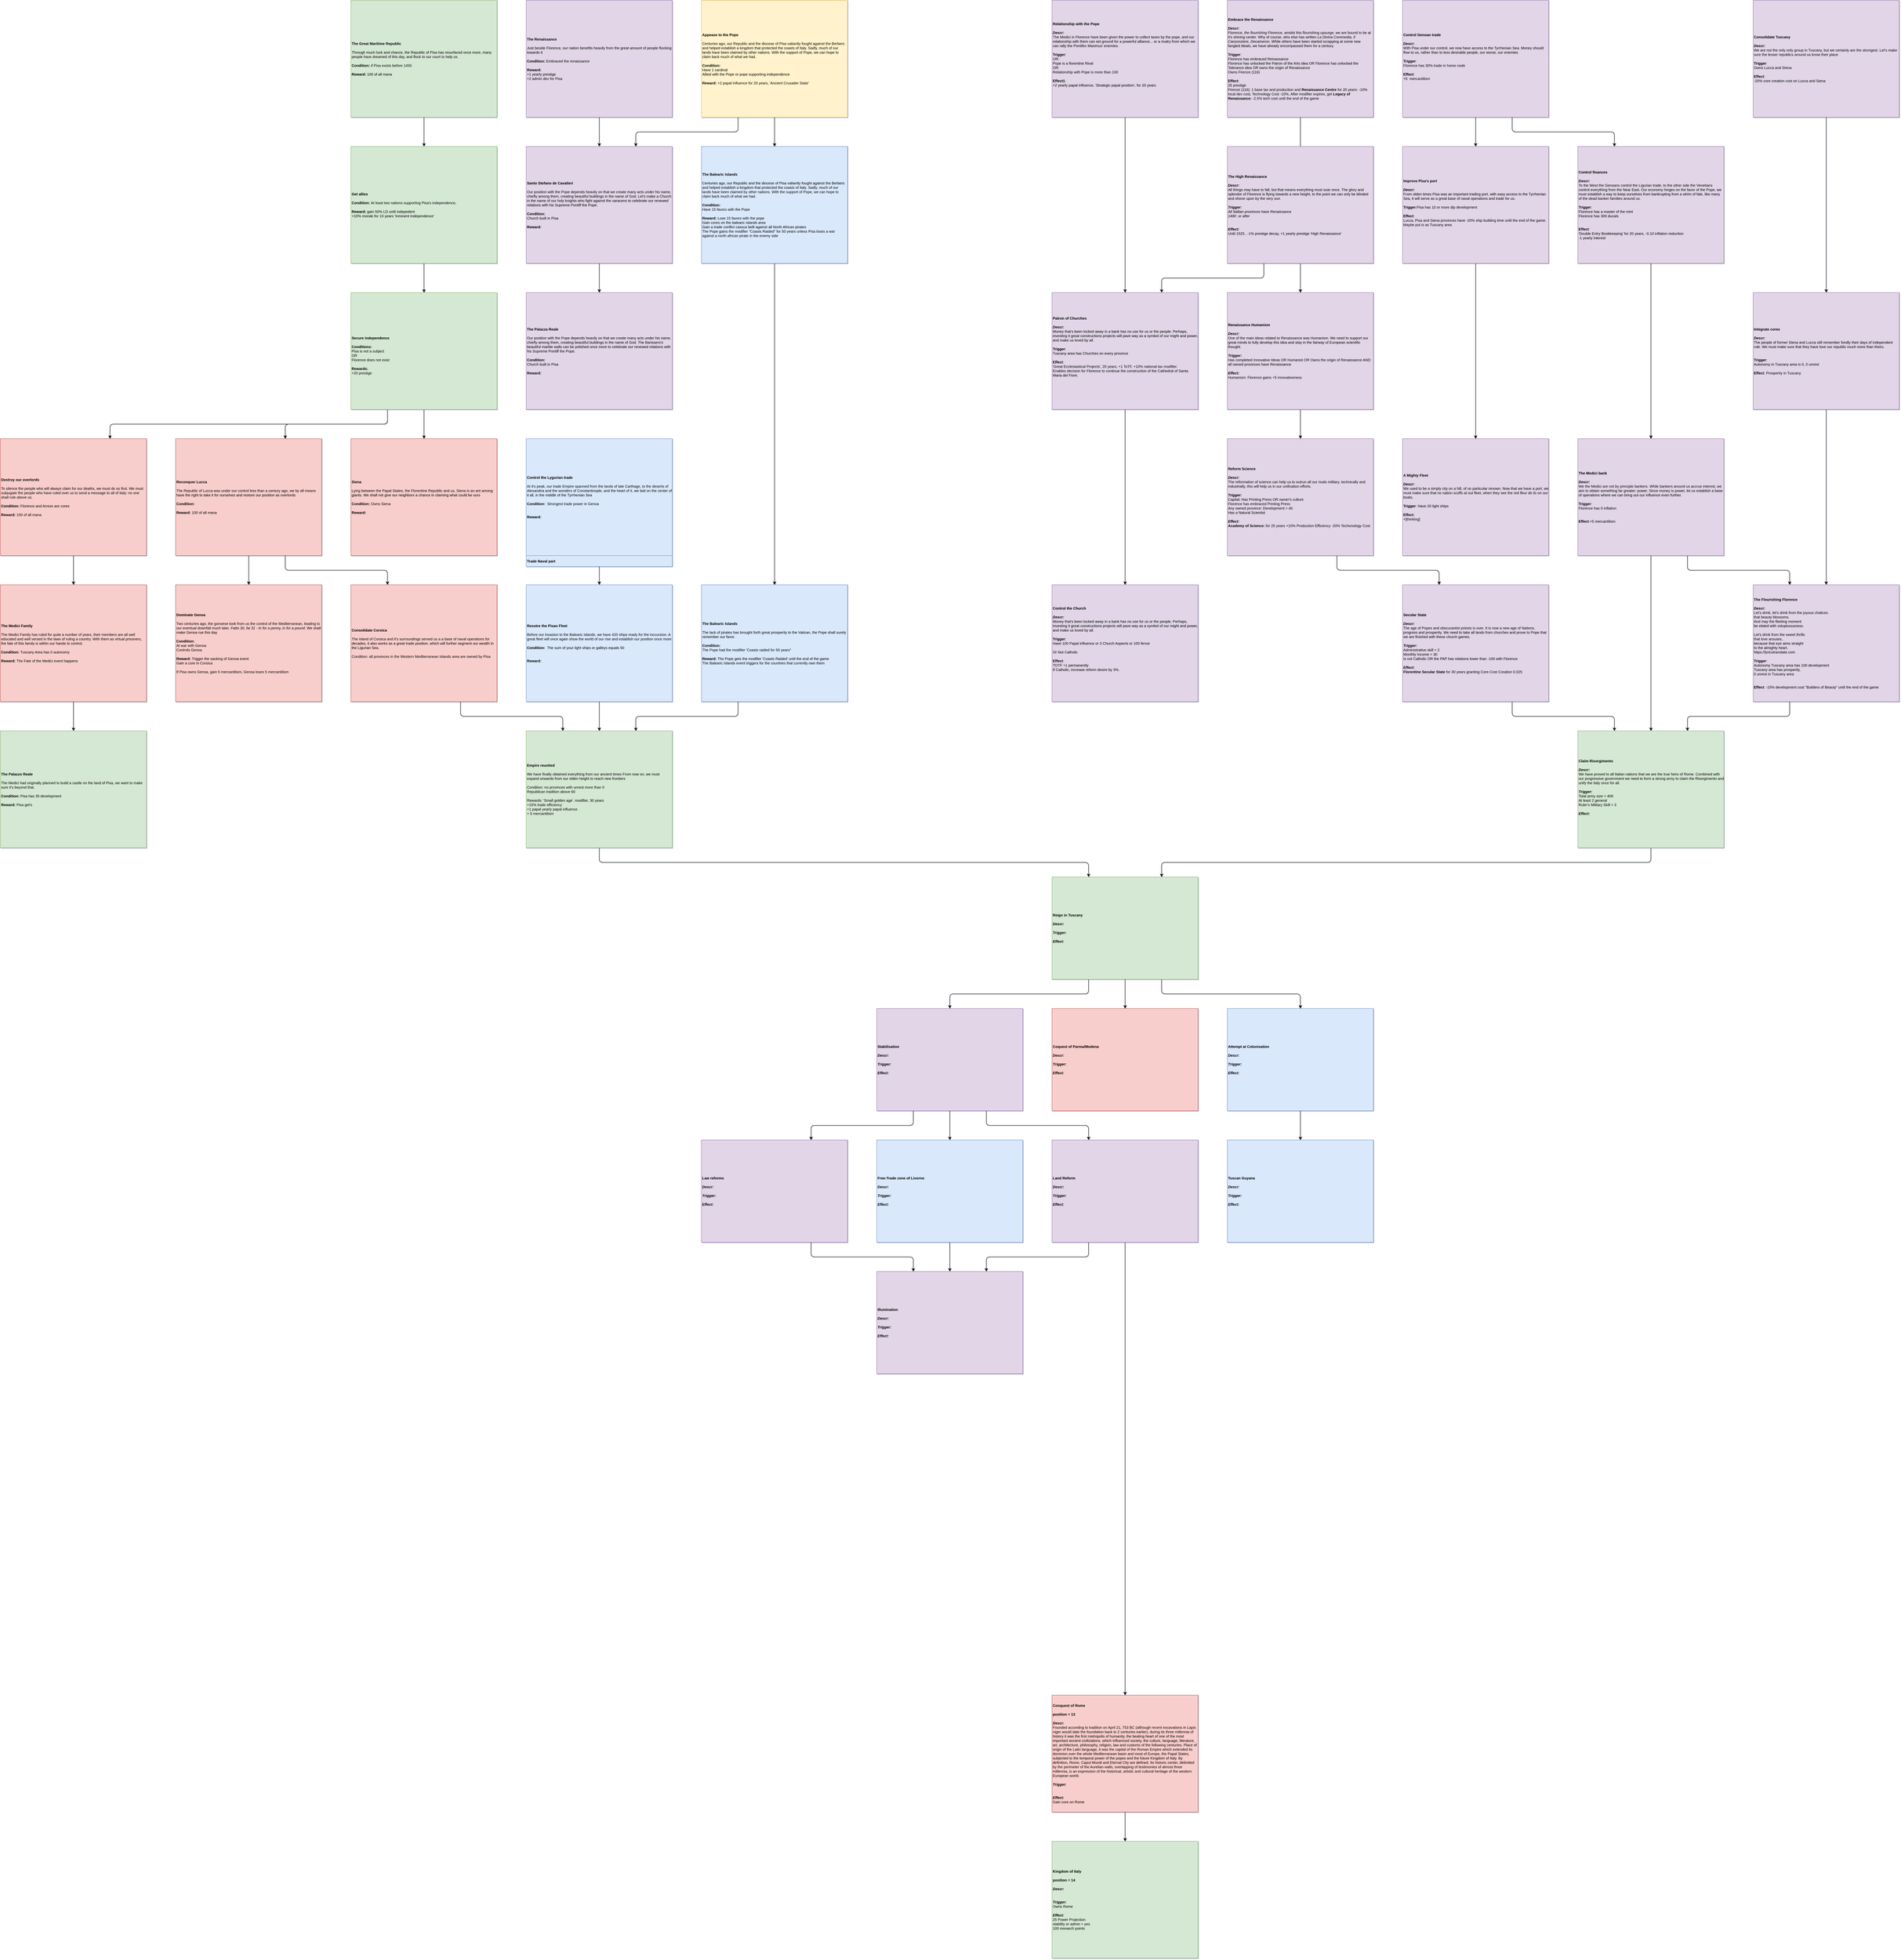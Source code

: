 <mxfile version="13.5.1" type="device"><diagram id="kzSDAJDjx9IFy4JvHGh8" name="Florence"><mxGraphModel dx="6318" dy="4877" grid="1" gridSize="10" guides="1" tooltips="1" connect="1" arrows="1" fold="1" page="1" pageScale="1" pageWidth="827" pageHeight="1169" math="0" shadow="1"><root><mxCell id="0"/><mxCell id="1" parent="0"/><mxCell id="w6SWjsJNd_PJqNKlExnE-12" value="" style="edgeStyle=orthogonalEdgeStyle;rounded=0;orthogonalLoop=1;jettySize=auto;html=1;" parent="1" edge="1"><mxGeometry relative="1" as="geometry"><mxPoint x="-1360" y="720.071" as="sourcePoint"/></mxGeometry></mxCell><mxCell id="w6SWjsJNd_PJqNKlExnE-16" value="" style="edgeStyle=orthogonalEdgeStyle;rounded=0;orthogonalLoop=1;jettySize=auto;html=1;" parent="1" edge="1"><mxGeometry relative="1" as="geometry"><mxPoint x="-1360" y="1120.071" as="sourcePoint"/></mxGeometry></mxCell><mxCell id="uzjyEKA_RxkXKe5uXJil-6" style="edgeStyle=orthogonalEdgeStyle;rounded=1;orthogonalLoop=1;jettySize=auto;html=1;exitX=0.25;exitY=1;exitDx=0;exitDy=0;entryX=0.75;entryY=0;entryDx=0;entryDy=0;" parent="1" target="oUKgaUT7NJrd88US_-Vo-23" edge="1" source="OeRlG4L70m6zWmpi2VyX-11"><mxGeometry relative="1" as="geometry"><mxPoint x="2980" y="-440" as="sourcePoint"/></mxGeometry></mxCell><mxCell id="h8s-hCxMcf2PMTDbwtCN-22" value="" style="edgeStyle=orthogonalEdgeStyle;orthogonalLoop=1;jettySize=auto;html=1;fontSize=18;rounded=0;" parent="1" edge="1"><mxGeometry relative="1" as="geometry"><mxPoint x="-800" y="4240" as="sourcePoint"/></mxGeometry></mxCell><mxCell id="-41bxncdwJOg1mPYOTah-5" value="" style="edgeStyle=orthogonalEdgeStyle;rounded=0;orthogonalLoop=1;jettySize=auto;html=1;fontSize=12;align=left;" parent="1" edge="1"><mxGeometry relative="1" as="geometry"><mxPoint x="681.5" y="640.0" as="sourcePoint"/></mxGeometry></mxCell><mxCell id="-41bxncdwJOg1mPYOTah-7" value="" style="edgeStyle=orthogonalEdgeStyle;rounded=0;orthogonalLoop=1;jettySize=auto;html=1;fontSize=12;align=left;" parent="1" edge="1"><mxGeometry relative="1" as="geometry"><mxPoint x="681.5" y="1000" as="sourcePoint"/></mxGeometry></mxCell><mxCell id="oUKgaUT7NJrd88US_-Vo-7" style="edgeStyle=orthogonalEdgeStyle;orthogonalLoop=1;jettySize=auto;html=1;exitX=0.5;exitY=1;exitDx=0;exitDy=0;rounded=1;" parent="1" source="oUKgaUT7NJrd88US_-Vo-8" target="oUKgaUT7NJrd88US_-Vo-10" edge="1"><mxGeometry relative="1" as="geometry"/></mxCell><mxCell id="oUKgaUT7NJrd88US_-Vo-8" value="&lt;b style=&quot;font-size: 10px;&quot;&gt;Renaissance Humanism&lt;/b&gt;&lt;br style=&quot;font-size: 10px;&quot;&gt;&lt;div style=&quot;font-size: 10px;&quot;&gt;&lt;b style=&quot;font-size: 10px;&quot;&gt;&lt;br style=&quot;font-size: 10px;&quot;&gt;&lt;/b&gt;&lt;/div&gt;&lt;div style=&quot;font-size: 10px;&quot;&gt;&lt;div style=&quot;font-size: 10px;&quot;&gt;&lt;b style=&quot;font-size: 10px;&quot;&gt;&lt;i style=&quot;font-size: 10px;&quot;&gt;Descr:&lt;/i&gt;&lt;/b&gt;&lt;/div&gt;&lt;div style=&quot;font-size: 10px;&quot;&gt;One of the main ideas related to Renaissance was Humanism. We need to support our great minds to fully develop this idea and stay in the fairway of European scientific thought.&lt;br style=&quot;font-size: 10px;&quot;&gt;&lt;/div&gt;&lt;/div&gt;&lt;div style=&quot;font-size: 10px;&quot;&gt;&lt;br style=&quot;font-size: 10px;&quot;&gt;&lt;/div&gt;&lt;div style=&quot;font-size: 10px;&quot;&gt;&lt;font style=&quot;font-size: 10px;&quot;&gt;&lt;b style=&quot;font-size: 10px;&quot;&gt;&lt;i style=&quot;font-size: 10px;&quot;&gt;Trigger:&lt;/i&gt;&lt;/b&gt;&lt;/font&gt;&lt;/div&gt;&lt;div style=&quot;font-size: 10px;&quot;&gt;&lt;font style=&quot;font-size: 10px;&quot;&gt;Has completed Innovative Ideas OR Humanist OR Owns the origin of Renaissance AND all owned provinces have Renaissance&lt;br style=&quot;font-size: 10px;&quot;&gt;&lt;/font&gt;&lt;/div&gt;&lt;div style=&quot;font-size: 10px;&quot;&gt;&lt;br style=&quot;font-size: 10px;&quot;&gt;&lt;/div&gt;&lt;div style=&quot;font-size: 10px;&quot;&gt;&lt;font style=&quot;font-size: 10px;&quot;&gt;&lt;b style=&quot;font-size: 10px;&quot;&gt;&lt;i style=&quot;font-size: 10px;&quot;&gt;Effect:&lt;/i&gt;&lt;/b&gt;&lt;/font&gt;&lt;/div&gt;&lt;div style=&quot;font-size: 10px;&quot;&gt;Humanism: Florence gains +5 innovativeness&lt;/div&gt;" style="rounded=0;whiteSpace=wrap;html=1;align=left;fontSize=10;fillColor=#e1d5e7;strokeColor=#9673a6;" parent="1" vertex="1"><mxGeometry x="1440" y="-1600" width="400" height="320" as="geometry"/></mxCell><mxCell id="JuXZd4qs-pRTn3-5feqG-1" style="edgeStyle=orthogonalEdgeStyle;rounded=1;orthogonalLoop=1;jettySize=auto;html=1;exitX=0.75;exitY=1;exitDx=0;exitDy=0;entryX=0.25;entryY=0;entryDx=0;entryDy=0;" parent="1" source="oUKgaUT7NJrd88US_-Vo-10" target="oUKgaUT7NJrd88US_-Vo-20" edge="1"><mxGeometry relative="1" as="geometry"/></mxCell><mxCell id="oUKgaUT7NJrd88US_-Vo-10" value="&lt;div style=&quot;font-size: 10px;&quot;&gt;&lt;b style=&quot;font-size: 10px;&quot;&gt;Reform Science&lt;/b&gt;&lt;/div&gt;&lt;div style=&quot;font-size: 10px;&quot;&gt;&lt;b style=&quot;font-size: 10px;&quot;&gt;&lt;br style=&quot;font-size: 10px;&quot;&gt;&lt;/b&gt;&lt;/div&gt;&lt;div style=&quot;font-size: 10px;&quot;&gt;&lt;font style=&quot;font-size: 10px;&quot;&gt;&lt;div style=&quot;font-size: 10px;&quot;&gt;&lt;b style=&quot;font-size: 10px;&quot;&gt;&lt;i style=&quot;font-size: 10px;&quot;&gt;Descr:&lt;/i&gt;&lt;/b&gt;&lt;/div&gt;&lt;div style=&quot;font-size: 10px;&quot;&gt;The reformation of science can help us to outrun all our rivals military, technically and industrially, this will help us in our unification efforts.&lt;/div&gt;&lt;div style=&quot;font-size: 10px;&quot;&gt;&lt;b style=&quot;font-size: 10px;&quot;&gt;&lt;i style=&quot;font-size: 10px;&quot;&gt;&lt;br style=&quot;font-size: 10px;&quot;&gt;&lt;/i&gt;&lt;/b&gt;&lt;/div&gt;&lt;/font&gt;&lt;/div&gt;&lt;div style=&quot;font-size: 10px;&quot;&gt;&lt;font style=&quot;font-size: 10px;&quot;&gt;&lt;b style=&quot;font-size: 10px;&quot;&gt;&lt;i style=&quot;font-size: 10px;&quot;&gt;Trigger:&lt;/i&gt;&lt;/b&gt;&lt;/font&gt;&lt;/div&gt;&lt;div style=&quot;font-size: 10px;&quot;&gt;Capital: Has Printing Press OR owner's culture&lt;/div&gt;&lt;div style=&quot;font-size: 10px;&quot;&gt;Florence has embraced Printing Press&lt;/div&gt;&lt;div style=&quot;font-size: 10px;&quot;&gt;Any owned province: Development &amp;gt; 40&lt;/div&gt;&lt;div style=&quot;font-size: 10px;&quot;&gt;Has a Natural Scientist&lt;/div&gt;&lt;div style=&quot;font-size: 10px;&quot;&gt;&lt;br style=&quot;font-size: 10px;&quot;&gt;&lt;/div&gt;&lt;div style=&quot;font-size: 10px;&quot;&gt;&lt;font style=&quot;font-size: 10px;&quot;&gt;&lt;b style=&quot;font-size: 10px;&quot;&gt;&lt;i style=&quot;font-size: 10px;&quot;&gt;Effect:&lt;/i&gt;&lt;/b&gt;&lt;/font&gt;&lt;/div&gt;&lt;div style=&quot;font-size: 10px;&quot;&gt;&lt;b style=&quot;font-size: 10px;&quot;&gt;Academy of Science:&lt;/b&gt;&amp;nbsp;for 25 years +10% Production Efficiency -20% Techonology Cost&lt;/div&gt;" style="rounded=0;whiteSpace=wrap;html=1;align=left;fontSize=10;fillColor=#e1d5e7;strokeColor=#9673a6;verticalAlign=middle;labelBackgroundColor=none;labelBorderColor=none;horizontal=1;" parent="1" vertex="1"><mxGeometry x="1440" y="-1200" width="400" height="320" as="geometry"/></mxCell><mxCell id="oUKgaUT7NJrd88US_-Vo-12" value="" style="edgeStyle=orthogonalEdgeStyle;orthogonalLoop=1;jettySize=auto;html=1;rounded=1;" parent="1" edge="1"><mxGeometry relative="1" as="geometry"><mxPoint x="2120" y="1720.0" as="sourcePoint"/></mxGeometry></mxCell><mxCell id="lxvOAFcSYASEFJ2wgUHJ-1" style="edgeStyle=orthogonalEdgeStyle;rounded=1;orthogonalLoop=1;jettySize=auto;html=1;exitX=0.5;exitY=1;exitDx=0;exitDy=0;align=left;" parent="1" edge="1"><mxGeometry relative="1" as="geometry"><mxPoint x="2120.471" y="1719.529" as="sourcePoint"/></mxGeometry></mxCell><mxCell id="oUKgaUT7NJrd88US_-Vo-14" value="" style="edgeStyle=orthogonalEdgeStyle;orthogonalLoop=1;jettySize=auto;html=1;rounded=1;" parent="1" edge="1"><mxGeometry relative="1" as="geometry"><mxPoint x="2120" y="2080" as="sourcePoint"/></mxGeometry></mxCell><mxCell id="oUKgaUT7NJrd88US_-Vo-17" style="edgeStyle=orthogonalEdgeStyle;orthogonalLoop=1;jettySize=auto;html=1;exitX=0.5;exitY=1;exitDx=0;exitDy=0;rounded=1;" parent="1" edge="1"><mxGeometry relative="1" as="geometry"><mxPoint x="1640.471" y="2079.529" as="sourcePoint"/></mxGeometry></mxCell><mxCell id="JuXZd4qs-pRTn3-5feqG-3" style="edgeStyle=orthogonalEdgeStyle;rounded=1;orthogonalLoop=1;jettySize=auto;html=1;exitX=0.75;exitY=1;exitDx=0;exitDy=0;entryX=0.25;entryY=0;entryDx=0;entryDy=0;" parent="1" source="oUKgaUT7NJrd88US_-Vo-20" target="oUKgaUT7NJrd88US_-Vo-23" edge="1"><mxGeometry relative="1" as="geometry"/></mxCell><mxCell id="oUKgaUT7NJrd88US_-Vo-20" value="&lt;div style=&quot;font-size: 10px;&quot;&gt;&lt;b style=&quot;font-size: 10px;&quot;&gt;Secular State&lt;/b&gt;&lt;/div&gt;&lt;div style=&quot;font-size: 10px;&quot;&gt;&lt;b style=&quot;font-size: 10px;&quot;&gt;&lt;br style=&quot;font-size: 10px;&quot;&gt;&lt;/b&gt;&lt;/div&gt;&lt;div style=&quot;font-size: 10px;&quot;&gt;&lt;font style=&quot;font-size: 10px;&quot;&gt;&lt;div style=&quot;font-size: 10px;&quot;&gt;&lt;b style=&quot;font-size: 10px;&quot;&gt;&lt;i style=&quot;font-size: 10px;&quot;&gt;Descr:&lt;/i&gt;&lt;/b&gt;&lt;/div&gt;&lt;div style=&quot;font-size: 10px;&quot;&gt;The age of Popes and obscurantist priests is over. It is now a new age of Nations, progress and prosperity. We need to take all lands from churches and prove to Pope that we are finished with these church games.&lt;/div&gt;&lt;div style=&quot;font-size: 10px;&quot;&gt;&lt;b style=&quot;font-size: 10px;&quot;&gt;&lt;i style=&quot;font-size: 10px;&quot;&gt;&lt;br style=&quot;font-size: 10px;&quot;&gt;&lt;/i&gt;&lt;/b&gt;&lt;/div&gt;&lt;/font&gt;&lt;/div&gt;&lt;div style=&quot;font-size: 10px;&quot;&gt;&lt;div style=&quot;font-size: 10px;&quot;&gt;&lt;b style=&quot;font-size: 10px;&quot;&gt;&lt;i style=&quot;font-size: 10px;&quot;&gt;Trigger:&lt;/i&gt;&lt;/b&gt;&lt;/div&gt;&lt;div style=&quot;font-size: 10px;&quot;&gt;Administrative skill = 2&lt;/div&gt;&lt;div style=&quot;font-size: 10px;&quot;&gt;Monthly Income = 30&lt;/div&gt;&lt;div style=&quot;font-size: 10px;&quot;&gt;Is not Catholic OR the PAP has relations lower than -100 with Florence&lt;/div&gt;&lt;div style=&quot;font-size: 10px;&quot;&gt;&lt;br style=&quot;font-size: 10px;&quot;&gt;&lt;/div&gt;&lt;div style=&quot;font-size: 10px;&quot;&gt;&lt;b style=&quot;font-size: 10px;&quot;&gt;&lt;i style=&quot;font-size: 10px;&quot;&gt;Effect:&lt;/i&gt;&lt;/b&gt;&lt;/div&gt;&lt;div style=&quot;font-size: 10px;&quot;&gt;&lt;b style=&quot;font-size: 10px;&quot;&gt;Florentine Secular State&lt;/b&gt;&amp;nbsp;for 30 years granting Core-Cost Creation 0.025&lt;/div&gt;&lt;/div&gt;" style="rounded=0;whiteSpace=wrap;html=1;align=left;fontSize=10;fillColor=#e1d5e7;strokeColor=#9673a6;verticalAlign=middle;labelBackgroundColor=none;labelBorderColor=none;horizontal=1;" parent="1" vertex="1"><mxGeometry x="1920" y="-800" width="400" height="320" as="geometry"/></mxCell><mxCell id="Y1A-uAklqQ5wONbZMg3W-86" style="edgeStyle=orthogonalEdgeStyle;rounded=1;orthogonalLoop=1;jettySize=auto;html=1;exitX=0.5;exitY=1;exitDx=0;exitDy=0;entryX=0.75;entryY=0;entryDx=0;entryDy=0;" parent="1" source="oUKgaUT7NJrd88US_-Vo-23" target="Y1A-uAklqQ5wONbZMg3W-4" edge="1"><mxGeometry relative="1" as="geometry"/></mxCell><mxCell id="oUKgaUT7NJrd88US_-Vo-23" value="&lt;div style=&quot;font-size: 10px;&quot;&gt;&lt;b style=&quot;font-size: 10px;&quot;&gt;Claim Risorgimento&lt;/b&gt;&lt;/div&gt;&lt;div style=&quot;font-size: 10px;&quot;&gt;&lt;b style=&quot;font-size: 10px;&quot;&gt;&lt;br style=&quot;font-size: 10px;&quot;&gt;&lt;/b&gt;&lt;/div&gt;&lt;div style=&quot;font-size: 10px;&quot;&gt;&lt;font style=&quot;font-size: 10px;&quot;&gt;&lt;div style=&quot;font-size: 10px;&quot;&gt;&lt;b style=&quot;font-size: 10px;&quot;&gt;&lt;i style=&quot;font-size: 10px;&quot;&gt;Descr:&lt;/i&gt;&lt;/b&gt;&lt;/div&gt;&lt;div style=&quot;font-size: 10px;&quot;&gt;We have proved to all Italian nations that we are the true heirs of Rome. Combined with our progressive government we need to form a strong army to claim the Risorgimento and unify the Italy once for all.&lt;br style=&quot;font-size: 10px;&quot;&gt;&lt;/div&gt;&lt;div style=&quot;font-size: 10px;&quot;&gt;&lt;br style=&quot;font-size: 10px;&quot;&gt;&lt;/div&gt;&lt;/font&gt;&lt;/div&gt;&lt;div style=&quot;font-size: 10px;&quot;&gt;&lt;font style=&quot;font-size: 10px;&quot;&gt;&lt;b style=&quot;font-size: 10px;&quot;&gt;&lt;i style=&quot;font-size: 10px;&quot;&gt;Trigger:&lt;/i&gt;&lt;/b&gt;&lt;/font&gt;&lt;/div&gt;&lt;div style=&quot;font-size: 10px;&quot;&gt;Total army size &amp;gt; 40K&lt;/div&gt;&lt;div style=&quot;font-size: 10px;&quot;&gt;At least 2 general&lt;/div&gt;&lt;div style=&quot;font-size: 10px;&quot;&gt;Ruler's Military Skill &amp;gt; 3&lt;/div&gt;&lt;div style=&quot;font-size: 10px;&quot;&gt;&lt;br style=&quot;font-size: 10px;&quot;&gt;&lt;/div&gt;&lt;div style=&quot;font-size: 10px;&quot;&gt;&lt;font style=&quot;font-size: 10px;&quot;&gt;&lt;b style=&quot;font-size: 10px;&quot;&gt;&lt;i style=&quot;font-size: 10px;&quot;&gt;Effect:&lt;/i&gt;&lt;/b&gt;&lt;/font&gt;&lt;/div&gt;&lt;div style=&quot;font-size: 10px;&quot;&gt;&lt;br style=&quot;font-size: 10px;&quot;&gt;&lt;/div&gt;" style="rounded=0;whiteSpace=wrap;html=1;align=left;fontSize=10;fillColor=#d5e8d4;strokeColor=#82b366;verticalAlign=middle;labelBackgroundColor=none;labelBorderColor=none;horizontal=1;" parent="1" vertex="1"><mxGeometry x="2400" y="-400" width="400" height="320" as="geometry"/></mxCell><mxCell id="oUKgaUT7NJrd88US_-Vo-28" style="edgeStyle=orthogonalEdgeStyle;orthogonalLoop=1;jettySize=auto;html=1;fontSize=12;rounded=1;" parent="1" source="TWNq0taMOmgNyxRUJUIs-10" edge="1"><mxGeometry relative="1" as="geometry"><mxPoint x="1640" y="-1880" as="sourcePoint"/><mxPoint x="1640" y="-1800" as="targetPoint"/></mxGeometry></mxCell><mxCell id="oUKgaUT7NJrd88US_-Vo-30" style="edgeStyle=orthogonalEdgeStyle;orthogonalLoop=1;jettySize=auto;html=1;rounded=1;" parent="1" source="TWNq0taMOmgNyxRUJUIs-11" target="oUKgaUT7NJrd88US_-Vo-8" edge="1"><mxGeometry relative="1" as="geometry"><mxPoint x="1640" y="-1520" as="sourcePoint"/></mxGeometry></mxCell><mxCell id="VYiDmVQKYvdvFjU_NPwb-1" style="edgeStyle=orthogonalEdgeStyle;rounded=1;orthogonalLoop=1;jettySize=auto;html=1;exitX=0.25;exitY=1;exitDx=0;exitDy=0;entryX=0.75;entryY=0;entryDx=0;entryDy=0;" parent="1" source="TWNq0taMOmgNyxRUJUIs-11" target="z9CozUo3bAu7Nu5Z-G06-6" edge="1"><mxGeometry relative="1" as="geometry"><mxPoint x="1540" y="-1520" as="sourcePoint"/></mxGeometry></mxCell><mxCell id="oUKgaUT7NJrd88US_-Vo-32" value="Development/Reinassance" style="text;html=1;fontSize=10;align=left;fontStyle=1;fillColor=#e1d5e7;strokeColor=#9673a6;" parent="1" vertex="1"><mxGeometry x="1440" y="-1830" width="400" height="30" as="geometry"/></mxCell><mxCell id="Y1A-uAklqQ5wONbZMg3W-1" style="edgeStyle=orthogonalEdgeStyle;rounded=1;orthogonalLoop=1;jettySize=auto;html=1;exitX=0.75;exitY=1;exitDx=0;exitDy=0;fontSize=12;align=left;" parent="1" source="Y1A-uAklqQ5wONbZMg3W-4" target="Y1A-uAklqQ5wONbZMg3W-18" edge="1"><mxGeometry relative="1" as="geometry"/></mxCell><mxCell id="Y1A-uAklqQ5wONbZMg3W-2" value="" style="edgeStyle=orthogonalEdgeStyle;rounded=1;orthogonalLoop=1;jettySize=auto;html=1;fontSize=12;align=left;" parent="1" source="Y1A-uAklqQ5wONbZMg3W-4" target="Y1A-uAklqQ5wONbZMg3W-16" edge="1"><mxGeometry relative="1" as="geometry"/></mxCell><mxCell id="Y1A-uAklqQ5wONbZMg3W-3" style="edgeStyle=orthogonalEdgeStyle;rounded=1;orthogonalLoop=1;jettySize=auto;html=1;exitX=0.25;exitY=1;exitDx=0;exitDy=0;fontSize=12;align=left;" parent="1" source="Y1A-uAklqQ5wONbZMg3W-4" target="Y1A-uAklqQ5wONbZMg3W-8" edge="1"><mxGeometry relative="1" as="geometry"/></mxCell><mxCell id="Y1A-uAklqQ5wONbZMg3W-4" value="Reign in Tuscany&lt;div style=&quot;font-weight: 400; font-size: 10px;&quot;&gt;&lt;b style=&quot;font-size: 10px;&quot;&gt;&lt;i style=&quot;font-size: 10px;&quot;&gt;&lt;br class=&quot;Apple-interchange-newline&quot; style=&quot;font-size: 10px;&quot;&gt;Descr:&lt;/i&gt;&lt;/b&gt;&lt;/div&gt;&lt;div style=&quot;font-weight: 400; font-size: 10px;&quot;&gt;&lt;b style=&quot;font-size: 10px;&quot;&gt;&lt;i style=&quot;font-size: 10px;&quot;&gt;&lt;br style=&quot;font-size: 10px;&quot;&gt;&lt;/i&gt;&lt;/b&gt;&lt;/div&gt;&lt;div style=&quot;font-weight: 400; font-size: 10px;&quot;&gt;&lt;b style=&quot;font-size: 10px;&quot;&gt;&lt;i style=&quot;font-size: 10px;&quot;&gt;Trigger:&lt;/i&gt;&lt;/b&gt;&lt;/div&gt;&lt;div style=&quot;font-weight: 400; font-size: 10px;&quot;&gt;&lt;b style=&quot;font-size: 10px;&quot;&gt;&lt;i style=&quot;font-size: 10px;&quot;&gt;&lt;br style=&quot;font-size: 10px;&quot;&gt;&lt;/i&gt;&lt;/b&gt;&lt;/div&gt;&lt;div style=&quot;font-weight: 400; font-size: 10px;&quot;&gt;&lt;b style=&quot;font-size: 10px;&quot;&gt;&lt;i style=&quot;font-size: 10px;&quot;&gt;Effect:&lt;/i&gt;&lt;/b&gt;&lt;/div&gt;" style="rounded=0;whiteSpace=wrap;html=1;align=left;fontSize=10;fontStyle=1;labelBackgroundColor=none;fillColor=#d5e8d4;strokeColor=#82b366;" parent="1" vertex="1"><mxGeometry x="960" width="400" height="280" as="geometry"/></mxCell><mxCell id="Y1A-uAklqQ5wONbZMg3W-5" style="edgeStyle=orthogonalEdgeStyle;rounded=1;orthogonalLoop=1;jettySize=auto;html=1;exitX=0.75;exitY=1;exitDx=0;exitDy=0;fontSize=12;align=left;entryX=0.25;entryY=0;entryDx=0;entryDy=0;" parent="1" source="Y1A-uAklqQ5wONbZMg3W-8" target="Y1A-uAklqQ5wONbZMg3W-15" edge="1"><mxGeometry relative="1" as="geometry"/></mxCell><mxCell id="Y1A-uAklqQ5wONbZMg3W-6" value="" style="edgeStyle=orthogonalEdgeStyle;rounded=1;orthogonalLoop=1;jettySize=auto;html=1;fontSize=12;align=left;" parent="1" source="Y1A-uAklqQ5wONbZMg3W-8" target="Y1A-uAklqQ5wONbZMg3W-10" edge="1"><mxGeometry relative="1" as="geometry"/></mxCell><mxCell id="Y1A-uAklqQ5wONbZMg3W-7" style="edgeStyle=orthogonalEdgeStyle;rounded=1;orthogonalLoop=1;jettySize=auto;html=1;exitX=0.25;exitY=1;exitDx=0;exitDy=0;fontSize=12;align=left;entryX=0.75;entryY=0;entryDx=0;entryDy=0;" parent="1" source="Y1A-uAklqQ5wONbZMg3W-8" target="Y1A-uAklqQ5wONbZMg3W-13" edge="1"><mxGeometry relative="1" as="geometry"/></mxCell><mxCell id="Y1A-uAklqQ5wONbZMg3W-8" value="Stabilisation&lt;div style=&quot;font-weight: 400; font-size: 10px;&quot;&gt;&lt;b style=&quot;font-size: 10px;&quot;&gt;&lt;i style=&quot;font-size: 10px;&quot;&gt;&lt;br class=&quot;Apple-interchange-newline&quot; style=&quot;font-size: 10px;&quot;&gt;Descr:&lt;/i&gt;&lt;/b&gt;&lt;/div&gt;&lt;div style=&quot;font-weight: 400; font-size: 10px;&quot;&gt;&lt;b style=&quot;font-size: 10px;&quot;&gt;&lt;i style=&quot;font-size: 10px;&quot;&gt;&lt;br style=&quot;font-size: 10px;&quot;&gt;&lt;/i&gt;&lt;/b&gt;&lt;/div&gt;&lt;div style=&quot;font-weight: 400; font-size: 10px;&quot;&gt;&lt;b style=&quot;font-size: 10px;&quot;&gt;&lt;i style=&quot;font-size: 10px;&quot;&gt;Trigger:&lt;/i&gt;&lt;/b&gt;&lt;/div&gt;&lt;div style=&quot;font-weight: 400; font-size: 10px;&quot;&gt;&lt;b style=&quot;font-size: 10px;&quot;&gt;&lt;i style=&quot;font-size: 10px;&quot;&gt;&lt;br style=&quot;font-size: 10px;&quot;&gt;&lt;/i&gt;&lt;/b&gt;&lt;/div&gt;&lt;div style=&quot;font-weight: 400; font-size: 10px;&quot;&gt;&lt;b style=&quot;font-size: 10px;&quot;&gt;&lt;i style=&quot;font-size: 10px;&quot;&gt;Effect:&lt;/i&gt;&lt;/b&gt;&lt;/div&gt;" style="rounded=0;whiteSpace=wrap;html=1;align=left;fontSize=10;fontStyle=1;labelBackgroundColor=none;fillColor=#e1d5e7;strokeColor=#9673a6;" parent="1" vertex="1"><mxGeometry x="480" y="360" width="400" height="280" as="geometry"/></mxCell><mxCell id="Y1A-uAklqQ5wONbZMg3W-9" value="" style="edgeStyle=orthogonalEdgeStyle;rounded=1;orthogonalLoop=1;jettySize=auto;html=1;fontSize=12;align=left;" parent="1" source="Y1A-uAklqQ5wONbZMg3W-10" target="Y1A-uAklqQ5wONbZMg3W-11" edge="1"><mxGeometry relative="1" as="geometry"/></mxCell><mxCell id="Y1A-uAklqQ5wONbZMg3W-10" value="Free-Trade zone of Livorno&lt;div style=&quot;font-weight: 400; font-size: 10px;&quot;&gt;&lt;b style=&quot;font-size: 10px;&quot;&gt;&lt;i style=&quot;font-size: 10px;&quot;&gt;&lt;br class=&quot;Apple-interchange-newline&quot; style=&quot;font-size: 10px;&quot;&gt;Descr:&lt;/i&gt;&lt;/b&gt;&lt;/div&gt;&lt;div style=&quot;font-weight: 400; font-size: 10px;&quot;&gt;&lt;b style=&quot;font-size: 10px;&quot;&gt;&lt;i style=&quot;font-size: 10px;&quot;&gt;&lt;br style=&quot;font-size: 10px;&quot;&gt;&lt;/i&gt;&lt;/b&gt;&lt;/div&gt;&lt;div style=&quot;font-weight: 400; font-size: 10px;&quot;&gt;&lt;b style=&quot;font-size: 10px;&quot;&gt;&lt;i style=&quot;font-size: 10px;&quot;&gt;Trigger:&lt;/i&gt;&lt;/b&gt;&lt;/div&gt;&lt;div style=&quot;font-weight: 400; font-size: 10px;&quot;&gt;&lt;b style=&quot;font-size: 10px;&quot;&gt;&lt;i style=&quot;font-size: 10px;&quot;&gt;&lt;br style=&quot;font-size: 10px;&quot;&gt;&lt;/i&gt;&lt;/b&gt;&lt;/div&gt;&lt;div style=&quot;font-weight: 400; font-size: 10px;&quot;&gt;&lt;b style=&quot;font-size: 10px;&quot;&gt;&lt;i style=&quot;font-size: 10px;&quot;&gt;Effect:&lt;/i&gt;&lt;/b&gt;&lt;/div&gt;" style="rounded=0;whiteSpace=wrap;html=1;align=left;fontSize=10;fontStyle=1;labelBackgroundColor=none;fillColor=#dae8fc;strokeColor=#6c8ebf;" parent="1" vertex="1"><mxGeometry x="480" y="720" width="400" height="280" as="geometry"/></mxCell><mxCell id="Y1A-uAklqQ5wONbZMg3W-11" value="Illumination&lt;div style=&quot;font-weight: 400; font-size: 10px;&quot;&gt;&lt;b style=&quot;font-size: 10px;&quot;&gt;&lt;i style=&quot;font-size: 10px;&quot;&gt;&lt;br class=&quot;Apple-interchange-newline&quot; style=&quot;font-size: 10px;&quot;&gt;Descr:&lt;/i&gt;&lt;/b&gt;&lt;/div&gt;&lt;div style=&quot;font-weight: 400; font-size: 10px;&quot;&gt;&lt;b style=&quot;font-size: 10px;&quot;&gt;&lt;i style=&quot;font-size: 10px;&quot;&gt;&lt;br style=&quot;font-size: 10px;&quot;&gt;&lt;/i&gt;&lt;/b&gt;&lt;/div&gt;&lt;div style=&quot;font-weight: 400; font-size: 10px;&quot;&gt;&lt;b style=&quot;font-size: 10px;&quot;&gt;&lt;i style=&quot;font-size: 10px;&quot;&gt;Trigger:&lt;/i&gt;&lt;/b&gt;&lt;/div&gt;&lt;div style=&quot;font-weight: 400; font-size: 10px;&quot;&gt;&lt;b style=&quot;font-size: 10px;&quot;&gt;&lt;i style=&quot;font-size: 10px;&quot;&gt;&lt;br style=&quot;font-size: 10px;&quot;&gt;&lt;/i&gt;&lt;/b&gt;&lt;/div&gt;&lt;div style=&quot;font-weight: 400; font-size: 10px;&quot;&gt;&lt;b style=&quot;font-size: 10px;&quot;&gt;&lt;i style=&quot;font-size: 10px;&quot;&gt;Effect:&lt;/i&gt;&lt;/b&gt;&lt;/div&gt;" style="rounded=0;whiteSpace=wrap;html=1;align=left;fontSize=10;fontStyle=1;labelBackgroundColor=none;fillColor=#e1d5e7;strokeColor=#9673a6;" parent="1" vertex="1"><mxGeometry x="480" y="1080" width="400" height="280" as="geometry"/></mxCell><mxCell id="Y1A-uAklqQ5wONbZMg3W-12" style="edgeStyle=orthogonalEdgeStyle;rounded=1;orthogonalLoop=1;jettySize=auto;html=1;exitX=0.75;exitY=1;exitDx=0;exitDy=0;fontSize=12;align=left;entryX=0.25;entryY=0;entryDx=0;entryDy=0;" parent="1" source="Y1A-uAklqQ5wONbZMg3W-13" target="Y1A-uAklqQ5wONbZMg3W-11" edge="1"><mxGeometry relative="1" as="geometry"/></mxCell><mxCell id="Y1A-uAklqQ5wONbZMg3W-13" value="Law reforms&lt;div style=&quot;font-weight: 400; font-size: 10px;&quot;&gt;&lt;b style=&quot;font-size: 10px;&quot;&gt;&lt;i style=&quot;font-size: 10px;&quot;&gt;&lt;br class=&quot;Apple-interchange-newline&quot; style=&quot;font-size: 10px;&quot;&gt;Descr:&lt;/i&gt;&lt;/b&gt;&lt;/div&gt;&lt;div style=&quot;font-weight: 400; font-size: 10px;&quot;&gt;&lt;b style=&quot;font-size: 10px;&quot;&gt;&lt;i style=&quot;font-size: 10px;&quot;&gt;&lt;br style=&quot;font-size: 10px;&quot;&gt;&lt;/i&gt;&lt;/b&gt;&lt;/div&gt;&lt;div style=&quot;font-weight: 400; font-size: 10px;&quot;&gt;&lt;b style=&quot;font-size: 10px;&quot;&gt;&lt;i style=&quot;font-size: 10px;&quot;&gt;Trigger:&lt;/i&gt;&lt;/b&gt;&lt;/div&gt;&lt;div style=&quot;font-weight: 400; font-size: 10px;&quot;&gt;&lt;b style=&quot;font-size: 10px;&quot;&gt;&lt;i style=&quot;font-size: 10px;&quot;&gt;&lt;br style=&quot;font-size: 10px;&quot;&gt;&lt;/i&gt;&lt;/b&gt;&lt;/div&gt;&lt;div style=&quot;font-weight: 400; font-size: 10px;&quot;&gt;&lt;b style=&quot;font-size: 10px;&quot;&gt;&lt;i style=&quot;font-size: 10px;&quot;&gt;Effect:&lt;/i&gt;&lt;/b&gt;&lt;/div&gt;" style="rounded=0;whiteSpace=wrap;html=1;align=left;fontSize=10;fontStyle=1;labelBackgroundColor=none;fillColor=#e1d5e7;strokeColor=#9673a6;" parent="1" vertex="1"><mxGeometry y="720" width="400" height="280" as="geometry"/></mxCell><mxCell id="Y1A-uAklqQ5wONbZMg3W-14" style="edgeStyle=orthogonalEdgeStyle;rounded=1;orthogonalLoop=1;jettySize=auto;html=1;exitX=0.25;exitY=1;exitDx=0;exitDy=0;entryX=0.75;entryY=0;entryDx=0;entryDy=0;fontSize=12;align=left;" parent="1" source="Y1A-uAklqQ5wONbZMg3W-15" target="Y1A-uAklqQ5wONbZMg3W-11" edge="1"><mxGeometry relative="1" as="geometry"/></mxCell><mxCell id="gRdjj_-uWLOXIfTP-YPr-1" style="edgeStyle=orthogonalEdgeStyle;rounded=1;orthogonalLoop=1;jettySize=auto;html=1;exitX=0.5;exitY=1;exitDx=0;exitDy=0;fontSize=10;" edge="1" parent="1" source="Y1A-uAklqQ5wONbZMg3W-15" target="Y1A-uAklqQ5wONbZMg3W-29"><mxGeometry relative="1" as="geometry"/></mxCell><mxCell id="Y1A-uAklqQ5wONbZMg3W-15" value="Land Reform&lt;div style=&quot;font-weight: 400; font-size: 10px;&quot;&gt;&lt;b style=&quot;font-size: 10px;&quot;&gt;&lt;i style=&quot;font-size: 10px;&quot;&gt;&lt;br class=&quot;Apple-interchange-newline&quot; style=&quot;font-size: 10px;&quot;&gt;Descr:&lt;/i&gt;&lt;/b&gt;&lt;/div&gt;&lt;div style=&quot;font-weight: 400; font-size: 10px;&quot;&gt;&lt;b style=&quot;font-size: 10px;&quot;&gt;&lt;i style=&quot;font-size: 10px;&quot;&gt;&lt;br style=&quot;font-size: 10px;&quot;&gt;&lt;/i&gt;&lt;/b&gt;&lt;/div&gt;&lt;div style=&quot;font-weight: 400; font-size: 10px;&quot;&gt;&lt;b style=&quot;font-size: 10px;&quot;&gt;&lt;i style=&quot;font-size: 10px;&quot;&gt;Trigger:&lt;/i&gt;&lt;/b&gt;&lt;/div&gt;&lt;div style=&quot;font-weight: 400; font-size: 10px;&quot;&gt;&lt;b style=&quot;font-size: 10px;&quot;&gt;&lt;i style=&quot;font-size: 10px;&quot;&gt;&lt;br style=&quot;font-size: 10px;&quot;&gt;&lt;/i&gt;&lt;/b&gt;&lt;/div&gt;&lt;div style=&quot;font-weight: 400; font-size: 10px;&quot;&gt;&lt;b style=&quot;font-size: 10px;&quot;&gt;&lt;i style=&quot;font-size: 10px;&quot;&gt;Effect:&lt;/i&gt;&lt;/b&gt;&lt;/div&gt;" style="rounded=0;whiteSpace=wrap;html=1;align=left;fontSize=10;fontStyle=1;labelBackgroundColor=none;fillColor=#e1d5e7;strokeColor=#9673a6;" parent="1" vertex="1"><mxGeometry x="960" y="720" width="400" height="280" as="geometry"/></mxCell><mxCell id="Y1A-uAklqQ5wONbZMg3W-16" value="Coquest of Parma/Modena&lt;div style=&quot;font-weight: 400; font-size: 10px;&quot;&gt;&lt;b style=&quot;font-size: 10px;&quot;&gt;&lt;i style=&quot;font-size: 10px;&quot;&gt;&lt;br class=&quot;Apple-interchange-newline&quot; style=&quot;font-size: 10px;&quot;&gt;Descr:&lt;/i&gt;&lt;/b&gt;&lt;/div&gt;&lt;div style=&quot;font-weight: 400; font-size: 10px;&quot;&gt;&lt;b style=&quot;font-size: 10px;&quot;&gt;&lt;i style=&quot;font-size: 10px;&quot;&gt;&lt;br style=&quot;font-size: 10px;&quot;&gt;&lt;/i&gt;&lt;/b&gt;&lt;/div&gt;&lt;div style=&quot;font-weight: 400; font-size: 10px;&quot;&gt;&lt;b style=&quot;font-size: 10px;&quot;&gt;&lt;i style=&quot;font-size: 10px;&quot;&gt;Trigger:&lt;/i&gt;&lt;/b&gt;&lt;/div&gt;&lt;div style=&quot;font-weight: 400; font-size: 10px;&quot;&gt;&lt;b style=&quot;font-size: 10px;&quot;&gt;&lt;i style=&quot;font-size: 10px;&quot;&gt;&lt;br style=&quot;font-size: 10px;&quot;&gt;&lt;/i&gt;&lt;/b&gt;&lt;/div&gt;&lt;div style=&quot;font-weight: 400; font-size: 10px;&quot;&gt;&lt;b style=&quot;font-size: 10px;&quot;&gt;&lt;i style=&quot;font-size: 10px;&quot;&gt;Effect:&lt;/i&gt;&lt;/b&gt;&lt;/div&gt;" style="rounded=0;whiteSpace=wrap;html=1;align=left;fontSize=10;fontStyle=1;labelBackgroundColor=none;fillColor=#f8cecc;strokeColor=#b85450;" parent="1" vertex="1"><mxGeometry x="960" y="360" width="400" height="280" as="geometry"/></mxCell><mxCell id="Y1A-uAklqQ5wONbZMg3W-17" value="" style="edgeStyle=orthogonalEdgeStyle;rounded=1;orthogonalLoop=1;jettySize=auto;html=1;fontSize=12;align=left;" parent="1" source="Y1A-uAklqQ5wONbZMg3W-18" target="Y1A-uAklqQ5wONbZMg3W-19" edge="1"><mxGeometry relative="1" as="geometry"/></mxCell><mxCell id="Y1A-uAklqQ5wONbZMg3W-18" value="Attempt at Colonisation&lt;div style=&quot;font-weight: 400; font-size: 10px;&quot;&gt;&lt;b style=&quot;font-size: 10px;&quot;&gt;&lt;i style=&quot;font-size: 10px;&quot;&gt;&lt;br class=&quot;Apple-interchange-newline&quot; style=&quot;font-size: 10px;&quot;&gt;Descr:&lt;/i&gt;&lt;/b&gt;&lt;/div&gt;&lt;div style=&quot;font-weight: 400; font-size: 10px;&quot;&gt;&lt;b style=&quot;font-size: 10px;&quot;&gt;&lt;i style=&quot;font-size: 10px;&quot;&gt;&lt;br style=&quot;font-size: 10px;&quot;&gt;&lt;/i&gt;&lt;/b&gt;&lt;/div&gt;&lt;div style=&quot;font-weight: 400; font-size: 10px;&quot;&gt;&lt;b style=&quot;font-size: 10px;&quot;&gt;&lt;i style=&quot;font-size: 10px;&quot;&gt;Trigger:&lt;/i&gt;&lt;/b&gt;&lt;/div&gt;&lt;div style=&quot;font-weight: 400; font-size: 10px;&quot;&gt;&lt;b style=&quot;font-size: 10px;&quot;&gt;&lt;i style=&quot;font-size: 10px;&quot;&gt;&lt;br style=&quot;font-size: 10px;&quot;&gt;&lt;/i&gt;&lt;/b&gt;&lt;/div&gt;&lt;div style=&quot;font-weight: 400; font-size: 10px;&quot;&gt;&lt;b style=&quot;font-size: 10px;&quot;&gt;&lt;i style=&quot;font-size: 10px;&quot;&gt;Effect:&lt;/i&gt;&lt;/b&gt;&lt;/div&gt;" style="rounded=0;whiteSpace=wrap;html=1;align=left;fontSize=10;fontStyle=1;labelBackgroundColor=none;fillColor=#dae8fc;strokeColor=#6c8ebf;" parent="1" vertex="1"><mxGeometry x="1440" y="360" width="400" height="280" as="geometry"/></mxCell><mxCell id="Y1A-uAklqQ5wONbZMg3W-19" value="Tuscan Guyana&lt;div style=&quot;font-weight: 400; font-size: 10px;&quot;&gt;&lt;b style=&quot;font-size: 10px;&quot;&gt;&lt;i style=&quot;font-size: 10px;&quot;&gt;&lt;br class=&quot;Apple-interchange-newline&quot; style=&quot;font-size: 10px;&quot;&gt;Descr:&lt;/i&gt;&lt;/b&gt;&lt;/div&gt;&lt;div style=&quot;font-weight: 400; font-size: 10px;&quot;&gt;&lt;b style=&quot;font-size: 10px;&quot;&gt;&lt;i style=&quot;font-size: 10px;&quot;&gt;&lt;br style=&quot;font-size: 10px;&quot;&gt;&lt;/i&gt;&lt;/b&gt;&lt;/div&gt;&lt;div style=&quot;font-weight: 400; font-size: 10px;&quot;&gt;&lt;b style=&quot;font-size: 10px;&quot;&gt;&lt;i style=&quot;font-size: 10px;&quot;&gt;Trigger:&lt;/i&gt;&lt;/b&gt;&lt;/div&gt;&lt;div style=&quot;font-weight: 400; font-size: 10px;&quot;&gt;&lt;b style=&quot;font-size: 10px;&quot;&gt;&lt;i style=&quot;font-size: 10px;&quot;&gt;&lt;br style=&quot;font-size: 10px;&quot;&gt;&lt;/i&gt;&lt;/b&gt;&lt;/div&gt;&lt;div style=&quot;font-weight: 400; font-size: 10px;&quot;&gt;&lt;b style=&quot;font-size: 10px;&quot;&gt;&lt;i style=&quot;font-size: 10px;&quot;&gt;Effect:&lt;/i&gt;&lt;/b&gt;&lt;/div&gt;" style="rounded=0;whiteSpace=wrap;html=1;align=left;fontSize=10;fontStyle=1;labelBackgroundColor=none;fillColor=#dae8fc;strokeColor=#6c8ebf;" parent="1" vertex="1"><mxGeometry x="1440" y="720" width="400" height="280" as="geometry"/></mxCell><mxCell id="Y1A-uAklqQ5wONbZMg3W-27" value="&lt;div style=&quot;font-size: 10px;&quot;&gt;&lt;div style=&quot;font-size: 10px&quot;&gt;&lt;b style=&quot;font-size: 10px;&quot;&gt;Kingdom of Italy&lt;/b&gt;&lt;br style=&quot;font-size: 10px;&quot;&gt;&lt;/div&gt;&lt;div style=&quot;font-size: 10px&quot;&gt;&lt;br style=&quot;font-size: 10px;&quot;&gt;&lt;/div&gt;&lt;div style=&quot;font-size: 10px&quot;&gt;&lt;b style=&quot;font-size: 10px;&quot;&gt;position = 14&lt;/b&gt;&lt;/div&gt;&lt;div style=&quot;font-size: 10px&quot;&gt;&lt;br style=&quot;font-size: 10px;&quot;&gt;&lt;/div&gt;&lt;div style=&quot;font-size: 10px&quot;&gt;&lt;i style=&quot;font-size: 10px;&quot;&gt;&lt;b style=&quot;font-size: 10px;&quot;&gt;Descr:&lt;/b&gt;&lt;/i&gt;&lt;/div&gt;&lt;div style=&quot;font-size: 10px&quot;&gt;&lt;div style=&quot;font-size: 10px;&quot;&gt;&lt;br style=&quot;font-size: 10px;&quot;&gt;&lt;/div&gt;&lt;/div&gt;&lt;div style=&quot;font-size: 10px&quot;&gt;&lt;br style=&quot;font-size: 10px;&quot;&gt;&lt;/div&gt;&lt;div style=&quot;font-size: 10px&quot;&gt;&lt;b style=&quot;font-size: 10px;&quot;&gt;&lt;i style=&quot;font-size: 10px;&quot;&gt;Trigger:&lt;/i&gt;&lt;/b&gt;&lt;/div&gt;&lt;span style=&quot;font-size: 10px&quot;&gt;Owns Rome&lt;/span&gt;&lt;br style=&quot;font-size: 10px&quot;&gt;&lt;div style=&quot;font-size: 10px&quot;&gt;&lt;br style=&quot;font-size: 10px;&quot;&gt;&lt;/div&gt;&lt;div style=&quot;font-size: 10px&quot;&gt;&lt;b style=&quot;font-size: 10px;&quot;&gt;&lt;i style=&quot;font-size: 10px;&quot;&gt;Effect:&lt;/i&gt;&lt;/b&gt;&lt;/div&gt;&lt;div style=&quot;font-size: 10px&quot;&gt;25 Power Projection&lt;br style=&quot;font-size: 10px;&quot;&gt;&lt;/div&gt;&lt;div style=&quot;font-size: 10px&quot;&gt;stability or admin = yes&amp;nbsp;&lt;/div&gt;&lt;div style=&quot;font-size: 10px&quot;&gt;100 monarch points&lt;/div&gt;&lt;/div&gt;" style="rounded=0;whiteSpace=wrap;html=1;fillColor=#d5e8d4;strokeColor=#82b366;fontSize=10;align=left;" parent="1" vertex="1"><mxGeometry x="960" y="2640" width="400" height="320" as="geometry"/></mxCell><mxCell id="Y1A-uAklqQ5wONbZMg3W-28" style="edgeStyle=orthogonalEdgeStyle;orthogonalLoop=1;jettySize=auto;html=1;exitX=0.5;exitY=1;exitDx=0;exitDy=0;rounded=1;" parent="1" source="Y1A-uAklqQ5wONbZMg3W-29" target="Y1A-uAklqQ5wONbZMg3W-27" edge="1"><mxGeometry relative="1" as="geometry"/></mxCell><mxCell id="Y1A-uAklqQ5wONbZMg3W-29" value="&lt;div style=&quot;font-size: 10px&quot;&gt;&lt;b style=&quot;font-size: 10px&quot;&gt;Conquest of Rome&lt;br style=&quot;font-size: 10px&quot;&gt;&lt;/b&gt;&lt;/div&gt;&lt;div style=&quot;font-size: 10px&quot;&gt;&lt;b style=&quot;font-size: 10px&quot;&gt;&lt;br style=&quot;font-size: 10px;&quot;&gt;&lt;/b&gt;&lt;/div&gt;&lt;div style=&quot;font-size: 10px&quot;&gt;&lt;b style=&quot;font-size: 10px;&quot;&gt;position = 13&lt;/b&gt;&lt;/div&gt;&lt;div style=&quot;font-size: 10px&quot;&gt;&lt;b style=&quot;font-size: 10px&quot;&gt;&lt;br style=&quot;font-size: 10px&quot;&gt;&lt;/b&gt;&lt;/div&gt;&lt;div style=&quot;font-size: 10px&quot;&gt;&lt;b style=&quot;font-size: 10px&quot;&gt;&lt;i style=&quot;font-size: 10px&quot;&gt;Descr:&lt;/i&gt;&lt;/b&gt;&lt;/div&gt;&lt;div style=&quot;font-size: 10px;&quot;&gt;Founded according to tradition on April 21, 753 BC (although recent excavations in Lapis niger would date the foundation back to 2 centuries earlier), during its three millennia of history it was the first metropolis of humanity, the beating heart of one of the most important ancient civilizations, which influenced society, the culture, language, literature, art, architecture, philosophy, religion, law and customs of the following centuries. Place of origin of the Latin language, it was the capital of the Roman Empire which extended its dominion over the whole Mediterranean basin and most of Europe, the Papal States, subjected to the temporal power of the popes and the future Kingdom of Italy. By definition, Rome, Caput Mundi and Eternal City are defined. Its historic center, delimited by the perimeter of the Aurelian walls, overlapping of testimonies of almost three millennia, is an expression of the historical, artistic and cultural heritage of the western European world.&lt;br style=&quot;font-size: 10px&quot;&gt;&lt;/div&gt;&lt;div style=&quot;font-size: 10px&quot;&gt;&lt;br style=&quot;font-size: 10px&quot;&gt;&lt;/div&gt;&lt;div style=&quot;font-size: 10px&quot;&gt;&lt;b style=&quot;font-size: 10px&quot;&gt;&lt;i style=&quot;font-size: 10px&quot;&gt;Trigger:&lt;/i&gt;&lt;/b&gt;&lt;/div&gt;&lt;div style=&quot;font-size: 10px&quot;&gt;&lt;br style=&quot;font-size: 10px&quot;&gt;&lt;/div&gt;&lt;div style=&quot;font-size: 10px&quot;&gt;&lt;br style=&quot;font-size: 10px&quot;&gt;&lt;/div&gt;&lt;div style=&quot;font-size: 10px&quot;&gt;&lt;b style=&quot;font-size: 10px&quot;&gt;&lt;i style=&quot;font-size: 10px&quot;&gt;Effect:&lt;/i&gt;&lt;/b&gt;&lt;/div&gt;Gain core on Rome" style="rounded=0;whiteSpace=wrap;html=1;align=left;fontSize=10;fillColor=#f8cecc;strokeColor=#b85450;fontColor=#000000;" parent="1" vertex="1"><mxGeometry x="960" y="2240" width="400" height="320" as="geometry"/></mxCell><mxCell id="sJTYQjbMwCT1xWBulj15-1" style="edgeStyle=orthogonalEdgeStyle;rounded=1;orthogonalLoop=1;jettySize=auto;html=1;exitX=0.5;exitY=1;exitDx=0;exitDy=0;" edge="1" parent="1" source="Y1A-uAklqQ5wONbZMg3W-31" target="Y1A-uAklqQ5wONbZMg3W-33"><mxGeometry relative="1" as="geometry"/></mxCell><mxCell id="Y1A-uAklqQ5wONbZMg3W-31" value="&lt;b style=&quot;font-size: 10px;&quot;&gt;The Great Maritime Republic&lt;br style=&quot;font-size: 10px;&quot;&gt;&lt;/b&gt;&lt;br style=&quot;font-size: 10px;&quot;&gt;Through much luck and chance, the Republic of Pisa has resurfaced once more, many people have dreamed of this day, and flock to our court to help us.&lt;br style=&quot;font-size: 10px;&quot;&gt;&lt;b style=&quot;font-size: 10px;&quot;&gt;&lt;br style=&quot;font-size: 10px;&quot;&gt;Condition:&lt;/b&gt;&amp;nbsp;if Pisa exists before 1450&lt;b style=&quot;font-size: 10px;&quot;&gt;&lt;br style=&quot;font-size: 10px;&quot;&gt;&amp;nbsp;&lt;br style=&quot;font-size: 10px;&quot;&gt;Reward: &lt;/b&gt;100 of all mana" style="rounded=0;whiteSpace=wrap;html=1;fillColor=#d5e8d4;strokeColor=#82b366;align=left;fontSize=10;" parent="1" vertex="1"><mxGeometry x="-960" y="-2400" width="400" height="320" as="geometry"/></mxCell><mxCell id="Y1A-uAklqQ5wONbZMg3W-32" value="" style="edgeStyle=orthogonalEdgeStyle;rounded=1;orthogonalLoop=1;jettySize=auto;html=1;" parent="1" source="Y1A-uAklqQ5wONbZMg3W-33" target="Y1A-uAklqQ5wONbZMg3W-39" edge="1"><mxGeometry relative="1" as="geometry"/></mxCell><mxCell id="Y1A-uAklqQ5wONbZMg3W-33" value="&lt;b style=&quot;font-size: 10px;&quot;&gt;Get allies&lt;br style=&quot;font-size: 10px;&quot;&gt;&lt;br style=&quot;font-size: 10px;&quot;&gt;Condition: &lt;/b&gt;At least two nations supporting Pisa's independence&lt;b style=&quot;font-size: 10px;&quot;&gt;.&lt;br style=&quot;font-size: 10px;&quot;&gt;&lt;br style=&quot;font-size: 10px;&quot;&gt;Reward: &lt;/b&gt;gain 50% LD until indepedent&lt;br style=&quot;font-size: 10px;&quot;&gt;+10% morale for 10 years 'Inminent Independence'" style="rounded=0;whiteSpace=wrap;html=1;fillColor=#d5e8d4;strokeColor=#82b366;align=left;fontSize=10;" parent="1" vertex="1"><mxGeometry x="-960" y="-2000" width="400" height="320" as="geometry"/></mxCell><mxCell id="Y1A-uAklqQ5wONbZMg3W-35" value="&lt;b style=&quot;font-size: 10px;&quot;&gt;Siena&lt;br style=&quot;font-size: 10px;&quot;&gt;&lt;/b&gt;&lt;br style=&quot;font-size: 10px;&quot;&gt;Lying between the Papal States, the Florentine Republic and us, Siena is an ant among giants. We shall not give our neighbors a chance in claiming what could be ours&lt;br style=&quot;font-size: 10px;&quot;&gt;&lt;br style=&quot;font-size: 10px;&quot;&gt;&lt;b style=&quot;font-size: 10px;&quot;&gt;Condition:&lt;/b&gt;&amp;nbsp;Owns Siena&lt;b style=&quot;font-size: 10px;&quot;&gt;&lt;br style=&quot;font-size: 10px;&quot;&gt;&amp;nbsp;&lt;br style=&quot;font-size: 10px;&quot;&gt;Reward:&amp;nbsp;&lt;/b&gt;" style="rounded=0;whiteSpace=wrap;html=1;fillColor=#f8cecc;strokeColor=#b85450;align=left;fontSize=10;" parent="1" vertex="1"><mxGeometry x="-960" y="-1200" width="400" height="320" as="geometry"/></mxCell><mxCell id="Y1A-uAklqQ5wONbZMg3W-36" value="" style="edgeStyle=orthogonalEdgeStyle;rounded=1;orthogonalLoop=1;jettySize=auto;html=1;" parent="1" source="Y1A-uAklqQ5wONbZMg3W-39" target="Y1A-uAklqQ5wONbZMg3W-35" edge="1"><mxGeometry relative="1" as="geometry"><mxPoint x="-785" y="-1540" as="targetPoint"/></mxGeometry></mxCell><mxCell id="Y1A-uAklqQ5wONbZMg3W-37" style="edgeStyle=orthogonalEdgeStyle;rounded=1;orthogonalLoop=1;jettySize=auto;html=1;exitX=0.25;exitY=1;exitDx=0;exitDy=0;entryX=0.75;entryY=0;entryDx=0;entryDy=0;" parent="1" source="Y1A-uAklqQ5wONbZMg3W-39" target="Y1A-uAklqQ5wONbZMg3W-67" edge="1"><mxGeometry relative="1" as="geometry"/></mxCell><mxCell id="Y1A-uAklqQ5wONbZMg3W-38" style="edgeStyle=orthogonalEdgeStyle;rounded=1;orthogonalLoop=1;jettySize=auto;html=1;exitX=0.25;exitY=1;exitDx=0;exitDy=0;entryX=0.75;entryY=0;entryDx=0;entryDy=0;" parent="1" source="Y1A-uAklqQ5wONbZMg3W-39" target="Y1A-uAklqQ5wONbZMg3W-46" edge="1"><mxGeometry relative="1" as="geometry"/></mxCell><mxCell id="Y1A-uAklqQ5wONbZMg3W-39" value="&lt;br style=&quot;font-size: 10px;&quot;&gt;&lt;br style=&quot;font-size: 10px;&quot;&gt;&lt;b style=&quot;font-size: 10px;&quot;&gt;Secure independence&lt;/b&gt;&lt;br style=&quot;font-size: 10px;&quot;&gt;&lt;br style=&quot;font-size: 10px;&quot;&gt;&lt;b style=&quot;font-size: 10px;&quot;&gt;Conditions:&lt;/b&gt;&lt;br style=&quot;font-size: 10px;&quot;&gt;Pisa is not a subject&lt;br style=&quot;font-size: 10px;&quot;&gt;OR&lt;br style=&quot;font-size: 10px;&quot;&gt;Florence does not exist&lt;br style=&quot;font-size: 10px;&quot;&gt;&lt;br style=&quot;font-size: 10px;&quot;&gt;&lt;b style=&quot;font-size: 10px;&quot;&gt;Rewards:&lt;br style=&quot;font-size: 10px;&quot;&gt;&lt;/b&gt;+20 prestige" style="rounded=0;whiteSpace=wrap;html=1;fillColor=#d5e8d4;strokeColor=#82b366;align=left;fontSize=10;" parent="1" vertex="1"><mxGeometry x="-960" y="-1600" width="400" height="320" as="geometry"/></mxCell><mxCell id="sJTYQjbMwCT1xWBulj15-3" style="edgeStyle=orthogonalEdgeStyle;rounded=1;orthogonalLoop=1;jettySize=auto;html=1;exitX=0.5;exitY=1;exitDx=0;exitDy=0;" edge="1" parent="1" source="Y1A-uAklqQ5wONbZMg3W-42" target="Y1A-uAklqQ5wONbZMg3W-48"><mxGeometry relative="1" as="geometry"/></mxCell><mxCell id="sJTYQjbMwCT1xWBulj15-4" style="edgeStyle=orthogonalEdgeStyle;rounded=1;orthogonalLoop=1;jettySize=auto;html=1;exitX=0.25;exitY=1;exitDx=0;exitDy=0;entryX=0.75;entryY=0;entryDx=0;entryDy=0;" edge="1" parent="1" source="Y1A-uAklqQ5wONbZMg3W-42" target="Y1A-uAklqQ5wONbZMg3W-61"><mxGeometry relative="1" as="geometry"/></mxCell><mxCell id="Y1A-uAklqQ5wONbZMg3W-42" value="&lt;b style=&quot;font-size: 10px;&quot;&gt;Appease to the Pope&lt;br style=&quot;font-size: 10px;&quot;&gt;&lt;/b&gt;&lt;br style=&quot;font-size: 10px;&quot;&gt;Centuries ago, our Republic and the diocese of Pisa valiantly fought against the Berbers and helped establish a kingdom that protected the coasts of Italy. Sadly, much of our lands have been claimed by other nations. With the support of Pope, we can hope to claim back much of what we had.&lt;br style=&quot;font-size: 10px;&quot;&gt;&lt;b style=&quot;font-size: 10px;&quot;&gt;&lt;br style=&quot;font-size: 10px;&quot;&gt;Condition:&lt;/b&gt;&amp;nbsp;&lt;br style=&quot;font-size: 10px;&quot;&gt;Have 1 cardinal&lt;br style=&quot;font-size: 10px;&quot;&gt;Allied with the Pope or pope supporting independence&lt;br style=&quot;font-size: 10px;&quot;&gt;&lt;br style=&quot;font-size: 10px;&quot;&gt;&lt;b style=&quot;font-size: 10px;&quot;&gt;Reward: &lt;/b&gt;+2 papal influence for 20 years, 'Ancient Crusader State'" style="rounded=0;whiteSpace=wrap;html=1;fillColor=#fff2cc;strokeColor=#d6b656;align=left;fontSize=10;" parent="1" vertex="1"><mxGeometry y="-2400" width="400" height="320" as="geometry"/></mxCell><mxCell id="Y1A-uAklqQ5wONbZMg3W-44" value="" style="edgeStyle=orthogonalEdgeStyle;rounded=1;orthogonalLoop=1;jettySize=auto;html=1;" parent="1" source="Y1A-uAklqQ5wONbZMg3W-46" target="Y1A-uAklqQ5wONbZMg3W-49" edge="1"><mxGeometry relative="1" as="geometry"/></mxCell><mxCell id="Y1A-uAklqQ5wONbZMg3W-45" style="edgeStyle=orthogonalEdgeStyle;rounded=1;orthogonalLoop=1;jettySize=auto;html=1;exitX=0.75;exitY=1;exitDx=0;exitDy=0;entryX=0.25;entryY=0;entryDx=0;entryDy=0;" parent="1" source="Y1A-uAklqQ5wONbZMg3W-46" target="Y1A-uAklqQ5wONbZMg3W-51" edge="1"><mxGeometry relative="1" as="geometry"/></mxCell><mxCell id="Y1A-uAklqQ5wONbZMg3W-46" value="&lt;b style=&quot;font-size: 10px;&quot;&gt;Reconquer Lucca&lt;br style=&quot;font-size: 10px;&quot;&gt;&lt;/b&gt;&lt;br style=&quot;font-size: 10px;&quot;&gt;The Republic of Lucca was under our control less than a century ago, we by all means have the right to take it for ourselves and restore our position as overlords&lt;br style=&quot;font-size: 10px;&quot;&gt;&lt;b style=&quot;font-size: 10px;&quot;&gt;&lt;br style=&quot;font-size: 10px;&quot;&gt;Condition:&lt;/b&gt;&amp;nbsp;&lt;b style=&quot;font-size: 10px;&quot;&gt;&lt;br style=&quot;font-size: 10px;&quot;&gt;&amp;nbsp;&lt;br style=&quot;font-size: 10px;&quot;&gt;Reward: &lt;/b&gt;100 of all mana" style="rounded=0;whiteSpace=wrap;html=1;fillColor=#f8cecc;strokeColor=#b85450;align=left;fontSize=10;" parent="1" vertex="1"><mxGeometry x="-1440" y="-1200" width="400" height="320" as="geometry"/></mxCell><mxCell id="Y1A-uAklqQ5wONbZMg3W-47" value="" style="edgeStyle=orthogonalEdgeStyle;rounded=1;orthogonalLoop=1;jettySize=auto;html=1;" parent="1" source="Y1A-uAklqQ5wONbZMg3W-48" target="Y1A-uAklqQ5wONbZMg3W-56" edge="1"><mxGeometry relative="1" as="geometry"/></mxCell><mxCell id="Y1A-uAklqQ5wONbZMg3W-48" value="&lt;b style=&quot;font-size: 10px;&quot;&gt;The Balearic Islands&lt;br style=&quot;font-size: 10px;&quot;&gt;&lt;/b&gt;&lt;br style=&quot;font-size: 10px;&quot;&gt;Centuries ago, our Republic and the diocese of Pisa valiantly fought against the Berbers and helped establish a kingdom that protected the coasts of Italy. Sadly, much of our lands have been claimed by other nations. With the support of Pope, we can hope to claim back much of what we had.&lt;br style=&quot;font-size: 10px;&quot;&gt;&lt;b style=&quot;font-size: 10px;&quot;&gt;&lt;br style=&quot;font-size: 10px;&quot;&gt;Condition:&lt;/b&gt;&amp;nbsp;&lt;br style=&quot;font-size: 10px;&quot;&gt;Have 15 favors with the Pope&lt;br style=&quot;font-size: 10px;&quot;&gt;&lt;br style=&quot;font-size: 10px;&quot;&gt;&lt;b style=&quot;font-size: 10px;&quot;&gt;Reward: &lt;/b&gt;Lose 15 favors with the pope&lt;br style=&quot;font-size: 10px;&quot;&gt;Gain cores on the balearic islands area&lt;br style=&quot;font-size: 10px;&quot;&gt;Gain a trade conflict cassus belli against all North African pirates&lt;br style=&quot;font-size: 10px;&quot;&gt;The Pope gains the modifier &quot;Coasts Raided&quot; for 50 years unless Pisa loses a war against a north african pirate in the enemy side" style="rounded=0;whiteSpace=wrap;html=1;fillColor=#dae8fc;strokeColor=#6c8ebf;align=left;fontSize=10;" parent="1" vertex="1"><mxGeometry y="-2000" width="400" height="320" as="geometry"/></mxCell><mxCell id="Y1A-uAklqQ5wONbZMg3W-49" value="&lt;b style=&quot;font-size: 10px;&quot;&gt;Dominate Genoa&lt;br style=&quot;font-size: 10px;&quot;&gt;&lt;/b&gt;&lt;br style=&quot;font-size: 10px;&quot;&gt;Two centuries ago, the gonoese took from us the control of the Mediterranean, leading to our eventual downfall much later. &lt;i style=&quot;font-size: 10px;&quot;&gt;Fatto 30, fai 31 - In for a penny, in for a pound. &lt;/i&gt;We shall make Genoa rue this day&lt;br style=&quot;font-size: 10px;&quot;&gt;&lt;b style=&quot;font-size: 10px;&quot;&gt;&lt;br style=&quot;font-size: 10px;&quot;&gt;Condition:&lt;/b&gt;&amp;nbsp;&lt;br style=&quot;font-size: 10px;&quot;&gt;At war with Genoa&lt;br style=&quot;font-size: 10px;&quot;&gt;Controls Genoa&lt;br style=&quot;font-size: 10px;&quot;&gt;&lt;b style=&quot;font-size: 10px;&quot;&gt;&amp;nbsp;&lt;/b&gt;&lt;br style=&quot;font-size: 10px;&quot;&gt;&lt;b style=&quot;font-size: 10px;&quot;&gt;Reward: &lt;/b&gt;Trigger the sacking of Genoa event&lt;br style=&quot;font-size: 10px;&quot;&gt;Gain a core in Corsica&lt;br style=&quot;font-size: 10px;&quot;&gt;&lt;br style=&quot;font-size: 10px;&quot;&gt;If Pisa owns Genoa, gain 5 mercantilism, Genoa loses 5 mercantilism" style="rounded=0;whiteSpace=wrap;html=1;fillColor=#f8cecc;strokeColor=#b85450;align=left;fontSize=10;" parent="1" vertex="1"><mxGeometry x="-1440" y="-800" width="400" height="320" as="geometry"/></mxCell><mxCell id="Y1A-uAklqQ5wONbZMg3W-50" style="edgeStyle=orthogonalEdgeStyle;rounded=1;orthogonalLoop=1;jettySize=auto;html=1;exitX=0.75;exitY=1;exitDx=0;exitDy=0;entryX=0.25;entryY=0;entryDx=0;entryDy=0;" parent="1" source="Y1A-uAklqQ5wONbZMg3W-51" target="Y1A-uAklqQ5wONbZMg3W-62" edge="1"><mxGeometry relative="1" as="geometry"/></mxCell><mxCell id="Y1A-uAklqQ5wONbZMg3W-51" value="&lt;b style=&quot;font-size: 10px;&quot;&gt;Consolidate Corsica&lt;/b&gt;&lt;br style=&quot;font-size: 10px;&quot;&gt;&lt;br style=&quot;font-size: 10px;&quot;&gt;The island of Corsica and it's surroundings served us a a base of naval operations for decades, it also works as a great trade position, which will further segment our wealth in the Ligurian Sea.&lt;br style=&quot;font-size: 10px;&quot;&gt;&lt;br style=&quot;font-size: 10px;&quot;&gt;Condition: all provinces in the Western Mediterranean Islands area are owned by Pisa" style="rounded=0;whiteSpace=wrap;html=1;fillColor=#f8cecc;strokeColor=#b85450;align=left;fontSize=10;" parent="1" vertex="1"><mxGeometry x="-960" y="-800" width="400" height="320" as="geometry"/></mxCell><mxCell id="Y1A-uAklqQ5wONbZMg3W-52" value="" style="edgeStyle=orthogonalEdgeStyle;rounded=1;orthogonalLoop=1;jettySize=auto;html=1;" parent="1" source="Y1A-uAklqQ5wONbZMg3W-53" target="Y1A-uAklqQ5wONbZMg3W-64" edge="1"><mxGeometry relative="1" as="geometry"/></mxCell><mxCell id="Y1A-uAklqQ5wONbZMg3W-53" value="&lt;b style=&quot;font-size: 10px;&quot;&gt;Control the Lygurian trade&lt;/b&gt;&lt;br style=&quot;font-size: 10px;&quot;&gt;&lt;br style=&quot;font-size: 10px;&quot;&gt;At it's peak, our trade Empire spanned from the lands of late Carthage, to the deserts of Alexandria and the wonders of Constantinople, and the heart of it, we laid on the center of it all, in the middle of the&amp;nbsp;Tyrrhenian Sea&lt;br style=&quot;font-size: 10px;&quot;&gt;&lt;b style=&quot;font-size: 10px;&quot;&gt;&lt;br style=&quot;font-size: 10px;&quot;&gt;Condition:&lt;/b&gt;&amp;nbsp; Strongest trade power in Genoa&lt;br style=&quot;font-size: 10px;&quot;&gt;&lt;br style=&quot;font-size: 10px;&quot;&gt;&lt;br style=&quot;font-size: 10px;&quot;&gt;&lt;b style=&quot;font-size: 10px;&quot;&gt;Reward:&amp;nbsp;&lt;/b&gt;" style="rounded=0;whiteSpace=wrap;html=1;fillColor=#dae8fc;strokeColor=#6c8ebf;align=left;fontSize=10;" parent="1" vertex="1"><mxGeometry x="-480" y="-1200" width="400" height="320" as="geometry"/></mxCell><mxCell id="Y1A-uAklqQ5wONbZMg3W-79" style="edgeStyle=orthogonalEdgeStyle;rounded=1;orthogonalLoop=1;jettySize=auto;html=1;exitX=0.25;exitY=1;exitDx=0;exitDy=0;entryX=0.75;entryY=0;entryDx=0;entryDy=0;" parent="1" source="Y1A-uAklqQ5wONbZMg3W-56" target="Y1A-uAklqQ5wONbZMg3W-62" edge="1"><mxGeometry relative="1" as="geometry"/></mxCell><mxCell id="Y1A-uAklqQ5wONbZMg3W-56" value="&lt;b style=&quot;font-size: 10px;&quot;&gt;The Balearic Islands&lt;br style=&quot;font-size: 10px;&quot;&gt;&lt;/b&gt;&lt;br style=&quot;font-size: 10px;&quot;&gt;The lack of pirates has brought forth great prosperity to the Vatican, the Pope shall surely remember our favor.&lt;br style=&quot;font-size: 10px;&quot;&gt;&lt;br style=&quot;font-size: 10px;&quot;&gt;&lt;b style=&quot;font-size: 10px;&quot;&gt;Condition:&lt;br style=&quot;font-size: 10px;&quot;&gt;&lt;/b&gt;The Pope had the modifier 'Coasts raided for 50 years&quot;&lt;br style=&quot;font-size: 10px;&quot;&gt;&lt;br style=&quot;font-size: 10px;&quot;&gt;&lt;b style=&quot;font-size: 10px;&quot;&gt;Reward:&lt;/b&gt; The Pope gets the modifier 'Coasts Raided' until the end of the game&lt;br style=&quot;font-size: 10px;&quot;&gt;The Balearic Islands event triggers for the countries that currently own them" style="rounded=0;whiteSpace=wrap;html=1;fillColor=#dae8fc;strokeColor=#6c8ebf;align=left;fontSize=10;" parent="1" vertex="1"><mxGeometry y="-800" width="400" height="320" as="geometry"/></mxCell><mxCell id="sJTYQjbMwCT1xWBulj15-2" style="edgeStyle=orthogonalEdgeStyle;rounded=1;orthogonalLoop=1;jettySize=auto;html=1;exitX=0.5;exitY=1;exitDx=0;exitDy=0;" edge="1" parent="1" source="Y1A-uAklqQ5wONbZMg3W-58" target="Y1A-uAklqQ5wONbZMg3W-61"><mxGeometry relative="1" as="geometry"/></mxCell><mxCell id="Y1A-uAklqQ5wONbZMg3W-58" value="&lt;b style=&quot;font-size: 10px;&quot;&gt;The Renaissance&lt;br style=&quot;font-size: 10px;&quot;&gt;&lt;/b&gt;&lt;br style=&quot;font-size: 10px;&quot;&gt;Just beside Florence, our nation benefits heavily from the great amount of people flocking towards it&lt;br style=&quot;font-size: 10px;&quot;&gt;&lt;b style=&quot;font-size: 10px;&quot;&gt;&lt;br style=&quot;font-size: 10px;&quot;&gt;Condition:&lt;/b&gt;&amp;nbsp;Embraced the renaissance&lt;br style=&quot;font-size: 10px;&quot;&gt;&lt;b style=&quot;font-size: 10px;&quot;&gt;&amp;nbsp;&lt;/b&gt;&lt;br style=&quot;font-size: 10px;&quot;&gt;&lt;b style=&quot;font-size: 10px;&quot;&gt;Reward:&amp;nbsp;&lt;/b&gt;&lt;br style=&quot;font-size: 10px;&quot;&gt;+1 yearly prestige&lt;br style=&quot;font-size: 10px;&quot;&gt;+2 admin dev for Pisa" style="rounded=0;whiteSpace=wrap;html=1;fillColor=#e1d5e7;strokeColor=#9673a6;align=left;fontSize=10;" parent="1" vertex="1"><mxGeometry x="-480" y="-2400" width="400" height="320" as="geometry"/></mxCell><mxCell id="Y1A-uAklqQ5wONbZMg3W-60" value="" style="edgeStyle=orthogonalEdgeStyle;rounded=1;orthogonalLoop=1;jettySize=auto;html=1;" parent="1" source="Y1A-uAklqQ5wONbZMg3W-61" target="Y1A-uAklqQ5wONbZMg3W-65" edge="1"><mxGeometry relative="1" as="geometry"/></mxCell><mxCell id="Y1A-uAklqQ5wONbZMg3W-61" value="&lt;b style=&quot;font-size: 10px;&quot;&gt;Santo Stefano de Cavalieri&lt;br style=&quot;font-size: 10px;&quot;&gt;&lt;/b&gt;&lt;br style=&quot;font-size: 10px;&quot;&gt;Our position with the Pope depends heavily on that we create many acts under his name, chiefly among them, creating beautiful buildings in the name of God. Let's make a Church in the name of our holy knights who fight against the saracens to celebrate our renewed relations with his Supreme Pontiff the Pope.&lt;br style=&quot;font-size: 10px;&quot;&gt;&lt;br style=&quot;font-size: 10px;&quot;&gt;&lt;b style=&quot;font-size: 10px;&quot;&gt;Condition:&lt;br style=&quot;font-size: 10px;&quot;&gt;&lt;/b&gt;Church built in Pisa&lt;br style=&quot;font-size: 10px;&quot;&gt;&lt;br style=&quot;font-size: 10px;&quot;&gt;&lt;b style=&quot;font-size: 10px;&quot;&gt;Reward:&amp;nbsp;&lt;/b&gt;" style="rounded=0;whiteSpace=wrap;html=1;fillColor=#e1d5e7;strokeColor=#9673a6;align=left;fontSize=10;" parent="1" vertex="1"><mxGeometry x="-480" y="-2000" width="400" height="320" as="geometry"/></mxCell><mxCell id="Y1A-uAklqQ5wONbZMg3W-85" style="edgeStyle=orthogonalEdgeStyle;rounded=1;orthogonalLoop=1;jettySize=auto;html=1;exitX=0.5;exitY=1;exitDx=0;exitDy=0;entryX=0.25;entryY=0;entryDx=0;entryDy=0;" parent="1" source="Y1A-uAklqQ5wONbZMg3W-62" target="Y1A-uAklqQ5wONbZMg3W-4" edge="1"><mxGeometry relative="1" as="geometry"/></mxCell><mxCell id="Y1A-uAklqQ5wONbZMg3W-62" value="&lt;b style=&quot;font-size: 10px;&quot;&gt;Empire reunited&lt;/b&gt;&lt;br style=&quot;font-size: 10px;&quot;&gt;&lt;br style=&quot;font-size: 10px;&quot;&gt;We have finally obtained everything from our ancient times From now on, we must expand onwards from our olden height to reach new frontiers&lt;br style=&quot;font-size: 10px;&quot;&gt;&lt;br style=&quot;font-size: 10px;&quot;&gt;Condition: no provinces with unrest more than 0&lt;br style=&quot;font-size: 10px;&quot;&gt;Republican tradition above 60&lt;br style=&quot;font-size: 10px;&quot;&gt;&lt;br style=&quot;font-size: 10px;&quot;&gt;Rewards: 'Small golden age'. modifier, 30 years&lt;br style=&quot;font-size: 10px;&quot;&gt;+15% trade efficiency&lt;br style=&quot;font-size: 10px;&quot;&gt;+1 papal yearly papal influence&lt;br style=&quot;font-size: 10px;&quot;&gt;+ 5 mercantilism&lt;br style=&quot;font-size: 10px;&quot;&gt;" style="rounded=0;whiteSpace=wrap;html=1;fillColor=#d5e8d4;strokeColor=#82b366;align=left;fontSize=10;" parent="1" vertex="1"><mxGeometry x="-480" y="-400" width="400" height="320" as="geometry"/></mxCell><mxCell id="Y1A-uAklqQ5wONbZMg3W-63" value="" style="edgeStyle=orthogonalEdgeStyle;rounded=1;orthogonalLoop=1;jettySize=auto;html=1;" parent="1" source="Y1A-uAklqQ5wONbZMg3W-64" target="Y1A-uAklqQ5wONbZMg3W-62" edge="1"><mxGeometry relative="1" as="geometry"/></mxCell><mxCell id="Y1A-uAklqQ5wONbZMg3W-64" value="&lt;b style=&quot;font-size: 10px;&quot;&gt;Resotre the Pisan Fleet&lt;/b&gt;&lt;br style=&quot;font-size: 10px;&quot;&gt;&lt;br style=&quot;font-size: 10px;&quot;&gt;Before our invasion to the Balearic islands, we have 420 ships ready for the inccursion. A great fleet will once again show the world of our rise and establish our position once more&lt;br style=&quot;font-size: 10px;&quot;&gt;&lt;b style=&quot;font-size: 10px;&quot;&gt;&lt;br style=&quot;font-size: 10px;&quot;&gt;Condition:&lt;/b&gt;&amp;nbsp; The sum of your light ships or galleys equals 50&lt;br style=&quot;font-size: 10px;&quot;&gt;&lt;br style=&quot;font-size: 10px;&quot;&gt;&lt;br style=&quot;font-size: 10px;&quot;&gt;&lt;b style=&quot;font-size: 10px;&quot;&gt;Reward:&amp;nbsp;&lt;/b&gt;" style="rounded=0;whiteSpace=wrap;html=1;fillColor=#dae8fc;strokeColor=#6c8ebf;align=left;fontSize=10;" parent="1" vertex="1"><mxGeometry x="-480" y="-800" width="400" height="320" as="geometry"/></mxCell><mxCell id="Y1A-uAklqQ5wONbZMg3W-65" value="&lt;b style=&quot;font-size: 10px;&quot;&gt;The Palazza Reale&lt;br style=&quot;font-size: 10px;&quot;&gt;&lt;/b&gt;&lt;br style=&quot;font-size: 10px;&quot;&gt;Our position with the Pope depends heavily on that we create many acts under his name, chiefly among them, creating beautiful buildings in the name of God. The Barissero's beautiful marble walls can be polished once more to celebrate our renewed relations with his Supreme Pontiff the Pope.&lt;br style=&quot;font-size: 10px;&quot;&gt;&lt;br style=&quot;font-size: 10px;&quot;&gt;&lt;b style=&quot;font-size: 10px;&quot;&gt;Condition:&lt;br style=&quot;font-size: 10px;&quot;&gt;&lt;/b&gt;Church built in Pisa&lt;br style=&quot;font-size: 10px;&quot;&gt;&lt;br style=&quot;font-size: 10px;&quot;&gt;&lt;b style=&quot;font-size: 10px;&quot;&gt;Reward:&amp;nbsp;&lt;/b&gt;" style="rounded=0;whiteSpace=wrap;html=1;fillColor=#e1d5e7;strokeColor=#9673a6;align=left;fontSize=10;" parent="1" vertex="1"><mxGeometry x="-480" y="-1600" width="400" height="320" as="geometry"/></mxCell><mxCell id="Y1A-uAklqQ5wONbZMg3W-66" value="" style="edgeStyle=orthogonalEdgeStyle;rounded=1;orthogonalLoop=1;jettySize=auto;html=1;" parent="1" source="Y1A-uAklqQ5wONbZMg3W-67" target="Y1A-uAklqQ5wONbZMg3W-68" edge="1"><mxGeometry relative="1" as="geometry"/></mxCell><mxCell id="Y1A-uAklqQ5wONbZMg3W-67" value="&lt;b style=&quot;font-size: 10px;&quot;&gt;Destroy our overlords&lt;br style=&quot;font-size: 10px;&quot;&gt;&lt;/b&gt;&lt;br style=&quot;font-size: 10px;&quot;&gt;To silence the people who will always claim for our deaths, we must do so first. We must subjugate the people who have ruled over us to send a message to all of Italy: no one shall rule above us.&lt;br style=&quot;font-size: 10px;&quot;&gt;&lt;br style=&quot;font-size: 10px;&quot;&gt;&lt;b style=&quot;font-size: 10px;&quot;&gt;Condition:&lt;/b&gt;&amp;nbsp;Florence and Arreze are cores&lt;b style=&quot;font-size: 10px;&quot;&gt;&lt;br style=&quot;font-size: 10px;&quot;&gt;&amp;nbsp;&lt;br style=&quot;font-size: 10px;&quot;&gt;Reward: &lt;/b&gt;100 of all mana" style="rounded=0;whiteSpace=wrap;html=1;fillColor=#f8cecc;strokeColor=#b85450;align=left;fontSize=10;" parent="1" vertex="1"><mxGeometry x="-1920" y="-1200" width="400" height="320" as="geometry"/></mxCell><mxCell id="Y1A-uAklqQ5wONbZMg3W-68" value="&lt;b style=&quot;font-size: 10px;&quot;&gt;The Medici Family&lt;br style=&quot;font-size: 10px;&quot;&gt;&lt;/b&gt;&lt;br style=&quot;font-size: 10px;&quot;&gt;The Medici Family has ruled for quite a number of years, their members are all well educated and well versed in the laws of ruling a country. With them as virtual prisoners, the fate of this family is within our hands to control.&lt;br style=&quot;font-size: 10px;&quot;&gt;&lt;br style=&quot;font-size: 10px;&quot;&gt;&lt;b style=&quot;font-size: 10px;&quot;&gt;Condition:&lt;/b&gt;&amp;nbsp;Tuscany Area has 0 autonomy&lt;br style=&quot;font-size: 10px;&quot;&gt;&lt;b style=&quot;font-size: 10px;&quot;&gt;&amp;nbsp;&lt;br style=&quot;font-size: 10px;&quot;&gt;Reward: &lt;/b&gt;The Fate of the Medici event happens" style="rounded=0;whiteSpace=wrap;html=1;fillColor=#f8cecc;strokeColor=#b85450;align=left;fontSize=10;" parent="1" vertex="1"><mxGeometry x="-1920" y="-800" width="400" height="320" as="geometry"/></mxCell><mxCell id="Y1A-uAklqQ5wONbZMg3W-69" value="" style="edgeStyle=orthogonalEdgeStyle;rounded=1;orthogonalLoop=1;jettySize=auto;html=1;" parent="1" source="Y1A-uAklqQ5wONbZMg3W-68" target="Y1A-uAklqQ5wONbZMg3W-73" edge="1"><mxGeometry relative="1" as="geometry"><mxPoint x="-1720" y="-80" as="sourcePoint"/></mxGeometry></mxCell><mxCell id="Y1A-uAklqQ5wONbZMg3W-73" value="&lt;b style=&quot;font-size: 10px;&quot;&gt;The Palazzo Reale&lt;br style=&quot;font-size: 10px;&quot;&gt;&lt;/b&gt;&lt;br style=&quot;font-size: 10px;&quot;&gt;The Medici had originally planned to build a castle on the land of Pisa, we want to make sure it's beyond that.&lt;br style=&quot;font-size: 10px;&quot;&gt;&lt;br style=&quot;font-size: 10px;&quot;&gt;&lt;b style=&quot;font-size: 10px;&quot;&gt;Condition:&lt;/b&gt;&amp;nbsp;Pisa has 35 development&lt;br style=&quot;font-size: 10px;&quot;&gt;&lt;b style=&quot;font-size: 10px;&quot;&gt;&amp;nbsp;&lt;br style=&quot;font-size: 10px;&quot;&gt;Reward: &lt;/b&gt;Pisa get's&amp;nbsp;" style="rounded=0;whiteSpace=wrap;html=1;fillColor=#d5e8d4;strokeColor=#82b366;align=left;fontSize=10;" parent="1" vertex="1"><mxGeometry x="-1920" y="-400" width="400" height="320" as="geometry"/></mxCell><mxCell id="Y1A-uAklqQ5wONbZMg3W-78" value="Trade Naval part" style="text;html=1;strokeColor=#6c8ebf;fillColor=#dae8fc;align=left;verticalAlign=middle;whiteSpace=wrap;rounded=0;fontSize=10;fontStyle=1" parent="1" vertex="1"><mxGeometry x="-480" y="-880" width="400" height="30" as="geometry"/></mxCell><mxCell id="8TmwXstYXfSmIuPFWyNn-10" style="edgeStyle=orthogonalEdgeStyle;rounded=1;orthogonalLoop=1;jettySize=auto;html=1;exitX=0.75;exitY=1;exitDx=0;exitDy=0;entryX=0.25;entryY=0;entryDx=0;entryDy=0;fontSize=36;" parent="1" source="TWNq0taMOmgNyxRUJUIs-9" edge="1" target="TWNq0taMOmgNyxRUJUIs-12"><mxGeometry relative="1" as="geometry"><mxPoint x="2220" y="-1880" as="sourcePoint"/><mxPoint x="2600" y="-1800" as="targetPoint"/></mxGeometry></mxCell><mxCell id="qFVMnOeqOA481PJ0nQxV-3" value="" style="edgeStyle=orthogonalEdgeStyle;rounded=1;orthogonalLoop=1;jettySize=auto;html=1;" parent="1" source="TWNq0taMOmgNyxRUJUIs-9" target="qFVMnOeqOA481PJ0nQxV-2" edge="1"><mxGeometry relative="1" as="geometry"><mxPoint x="2120" y="-1880" as="sourcePoint"/></mxGeometry></mxCell><mxCell id="23urRHMpc4rK5QbDS7pD-2" value="" style="edgeStyle=orthogonalEdgeStyle;rounded=1;orthogonalLoop=1;jettySize=auto;html=1;" parent="1" source="TWNq0taMOmgNyxRUJUIs-12" target="23urRHMpc4rK5QbDS7pD-1" edge="1"><mxGeometry relative="1" as="geometry"><mxPoint x="2600" y="-1520" as="sourcePoint"/></mxGeometry></mxCell><mxCell id="cS7JyllzLhBQY6bPXP3D-2" value="" style="edgeStyle=orthogonalEdgeStyle;rounded=1;orthogonalLoop=1;jettySize=auto;html=1;" parent="1" source="qFVMnOeqOA481PJ0nQxV-2" target="cS7JyllzLhBQY6bPXP3D-1" edge="1"><mxGeometry relative="1" as="geometry"/></mxCell><mxCell id="qFVMnOeqOA481PJ0nQxV-2" value="&lt;div style=&quot;font-size: 10px;&quot;&gt;&lt;b style=&quot;font-size: 10px;&quot;&gt;Improve Pisa's port&lt;/b&gt;&lt;/div&gt;&lt;div style=&quot;font-size: 10px;&quot;&gt;&lt;b style=&quot;font-size: 10px;&quot;&gt;&lt;br style=&quot;font-size: 10px;&quot;&gt;&lt;/b&gt;&lt;/div&gt;&lt;div style=&quot;font-size: 10px;&quot;&gt;&lt;b style=&quot;font-size: 10px;&quot;&gt;&lt;i style=&quot;font-size: 10px;&quot;&gt;Descr:&amp;nbsp;&lt;/i&gt;&lt;/b&gt;&lt;/div&gt;&lt;div style=&quot;font-size: 10px;&quot;&gt;From olden times Pisa was an important trading port, with easy access to the Tyrrhenian Sea, it will serve as a great base of naval operations and trade for us.&amp;nbsp;&lt;/div&gt;&lt;div style=&quot;font-size: 10px;&quot;&gt;&lt;br style=&quot;font-size: 10px;&quot;&gt;&lt;/div&gt;&lt;div style=&quot;font-size: 10px;&quot;&gt;&lt;span style=&quot;font-size: 10px;&quot;&gt;&lt;b style=&quot;font-size: 10px;&quot;&gt;Trigger&lt;/b&gt;:Pisa has 10 or more dip development&lt;/span&gt;&lt;/div&gt;&lt;div style=&quot;font-size: 10px;&quot;&gt;&lt;div style=&quot;font-size: 10px;&quot;&gt;&lt;span style=&quot;font-size: 10px;&quot;&gt;&lt;br style=&quot;font-size: 10px;&quot;&gt;&lt;/span&gt;&lt;/div&gt;&lt;/div&gt;&lt;font style=&quot;font-size: 10px;&quot;&gt;&lt;b style=&quot;font-size: 10px;&quot;&gt;Effect&lt;/b&gt;:&lt;br style=&quot;font-size: 10px;&quot;&gt;Lucca, Pisa and Siena provinces have -20% ship building time until the end of the game. Maybe put is as Tuscany area&lt;br style=&quot;font-size: 10px;&quot;&gt;&lt;br style=&quot;font-size: 10px;&quot;&gt;&lt;/font&gt;" style="rounded=0;whiteSpace=wrap;html=1;align=left;fontSize=10;fillColor=#e1d5e7;strokeColor=#9673a6;" parent="1" vertex="1"><mxGeometry x="1920" y="-2000" width="400" height="320" as="geometry"/></mxCell><mxCell id="z9CozUo3bAu7Nu5Z-G06-7" value="" style="edgeStyle=orthogonalEdgeStyle;rounded=1;orthogonalLoop=1;jettySize=auto;html=1;" parent="1" source="z9CozUo3bAu7Nu5Z-G06-2" target="z9CozUo3bAu7Nu5Z-G06-6" edge="1"><mxGeometry relative="1" as="geometry"/></mxCell><mxCell id="z9CozUo3bAu7Nu5Z-G06-2" value="&lt;div style=&quot;font-size: 10px;&quot;&gt;&lt;b style=&quot;font-size: 10px;&quot;&gt;Relationship with the Pope&lt;/b&gt;&lt;/div&gt;&lt;div style=&quot;font-size: 10px;&quot;&gt;&lt;b style=&quot;font-size: 10px;&quot;&gt;&lt;br style=&quot;font-size: 10px;&quot;&gt;&lt;/b&gt;&lt;/div&gt;&lt;div style=&quot;font-size: 10px;&quot;&gt;&lt;b style=&quot;font-size: 10px;&quot;&gt;&lt;i style=&quot;font-size: 10px;&quot;&gt;Descr:&amp;nbsp;&lt;/i&gt;&lt;/b&gt;&lt;/div&gt;&lt;div style=&quot;font-size: 10px;&quot;&gt;The Medici in Florence have been given the power to collect taxes by the pope, and our relationship with them can set ground for a powerful alliance... or a rivalry from which we can rally the Pontifex Maximus' enemies.&amp;nbsp;&lt;/div&gt;&lt;div style=&quot;font-size: 10px;&quot;&gt;&lt;br style=&quot;font-size: 10px;&quot;&gt;&lt;/div&gt;&lt;div style=&quot;font-size: 10px;&quot;&gt;&lt;span style=&quot;font-size: 10px;&quot;&gt;&lt;b style=&quot;font-size: 10px;&quot;&gt;Trigger&lt;/b&gt;:&lt;/span&gt;&lt;/div&gt;&lt;div style=&quot;font-size: 10px;&quot;&gt;OR:&lt;/div&gt;&lt;div style=&quot;font-size: 10px;&quot;&gt;Pope is a florentine Rival&lt;/div&gt;&lt;div style=&quot;font-size: 10px;&quot;&gt;OR:&lt;/div&gt;&lt;div style=&quot;font-size: 10px;&quot;&gt;Relationship with Pope is more than 100&lt;/div&gt;&lt;div style=&quot;font-size: 10px;&quot;&gt;&lt;div style=&quot;font-size: 10px;&quot;&gt;&lt;span style=&quot;font-size: 10px;&quot;&gt;&lt;br style=&quot;font-size: 10px;&quot;&gt;&lt;/span&gt;&lt;/div&gt;&lt;/div&gt;&lt;font style=&quot;font-size: 10px;&quot;&gt;&lt;b style=&quot;font-size: 10px;&quot;&gt;Effect1&lt;/b&gt;:&lt;br style=&quot;font-size: 10px;&quot;&gt;+2 yearly papal influence, 'Strategic papal position', for 20 years&lt;br style=&quot;font-size: 10px;&quot;&gt;&lt;br style=&quot;font-size: 10px;&quot;&gt;&lt;br style=&quot;font-size: 10px;&quot;&gt;&lt;/font&gt;" style="rounded=0;whiteSpace=wrap;html=1;align=left;fontSize=10;fillColor=#e1d5e7;strokeColor=#9673a6;" parent="1" vertex="1"><mxGeometry x="960" y="-2400" width="400" height="320" as="geometry"/></mxCell><mxCell id="OeRlG4L70m6zWmpi2VyX-2" value="" style="edgeStyle=orthogonalEdgeStyle;rounded=1;orthogonalLoop=1;jettySize=auto;html=1;" parent="1" source="z9CozUo3bAu7Nu5Z-G06-6" target="OeRlG4L70m6zWmpi2VyX-1" edge="1"><mxGeometry relative="1" as="geometry"/></mxCell><mxCell id="z9CozUo3bAu7Nu5Z-G06-6" value="&lt;div style=&quot;font-size: 10px;&quot;&gt;&lt;b style=&quot;font-size: 10px;&quot;&gt;Patron of Churches&lt;/b&gt;&lt;/div&gt;&lt;div style=&quot;font-size: 10px;&quot;&gt;&lt;b style=&quot;font-size: 10px;&quot;&gt;&lt;br style=&quot;font-size: 10px;&quot;&gt;&lt;/b&gt;&lt;/div&gt;&lt;div style=&quot;font-size: 10px;&quot;&gt;&lt;b style=&quot;font-size: 10px;&quot;&gt;&lt;i style=&quot;font-size: 10px;&quot;&gt;Descr:&amp;nbsp;&lt;/i&gt;&lt;/b&gt;&lt;/div&gt;&lt;div style=&quot;font-size: 10px;&quot;&gt;Money that's been locked away in a bank has no use for us or the people. Perhaps, investing it great constructions projects will pave way as a symbol of our might and power, and make us loved by all.&lt;/div&gt;&lt;div style=&quot;font-size: 10px;&quot;&gt;&lt;br style=&quot;font-size: 10px;&quot;&gt;&lt;/div&gt;&lt;div style=&quot;font-size: 10px;&quot;&gt;&lt;span style=&quot;font-size: 10px;&quot;&gt;&lt;b style=&quot;font-size: 10px;&quot;&gt;Trigger&lt;/b&gt;:&lt;/span&gt;&lt;/div&gt;&lt;div style=&quot;font-size: 10px;&quot;&gt;Tuscany area has Churches on every province&lt;/div&gt;&lt;div style=&quot;font-size: 10px;&quot;&gt;&lt;div style=&quot;font-size: 10px;&quot;&gt;&lt;span style=&quot;font-size: 10px;&quot;&gt;&lt;br style=&quot;font-size: 10px;&quot;&gt;&lt;/span&gt;&lt;/div&gt;&lt;/div&gt;&lt;font style=&quot;font-size: 10px;&quot;&gt;&lt;b style=&quot;font-size: 10px;&quot;&gt;Effect&lt;/b&gt;:&lt;br style=&quot;font-size: 10px;&quot;&gt;'Great Ecclesiastical Projects', 20 years, +1 ToTF, +10% national tax modifier.&lt;br style=&quot;font-size: 10px;&quot;&gt;Enables&amp;nbsp;decision for Florence to continue the construction of the Cathedral of Santa Maria del Fiore. &amp;nbsp;&lt;br style=&quot;font-size: 10px;&quot;&gt;&lt;br style=&quot;font-size: 10px;&quot;&gt;&lt;br style=&quot;font-size: 10px;&quot;&gt;&lt;/font&gt;" style="rounded=0;whiteSpace=wrap;html=1;align=left;fontSize=10;fillColor=#e1d5e7;strokeColor=#9673a6;" parent="1" vertex="1"><mxGeometry x="960" y="-1600" width="400" height="320" as="geometry"/></mxCell><mxCell id="OeRlG4L70m6zWmpi2VyX-9" style="edgeStyle=orthogonalEdgeStyle;rounded=1;orthogonalLoop=1;jettySize=auto;html=1;exitX=0.5;exitY=1;exitDx=0;exitDy=0;" parent="1" source="23urRHMpc4rK5QbDS7pD-1" target="oUKgaUT7NJrd88US_-Vo-23" edge="1"><mxGeometry relative="1" as="geometry"/></mxCell><mxCell id="OeRlG4L70m6zWmpi2VyX-13" style="edgeStyle=orthogonalEdgeStyle;rounded=1;orthogonalLoop=1;jettySize=auto;html=1;exitX=0.75;exitY=1;exitDx=0;exitDy=0;entryX=0.25;entryY=0;entryDx=0;entryDy=0;" parent="1" source="23urRHMpc4rK5QbDS7pD-1" target="OeRlG4L70m6zWmpi2VyX-11" edge="1"><mxGeometry relative="1" as="geometry"/></mxCell><mxCell id="23urRHMpc4rK5QbDS7pD-1" value="&lt;div style=&quot;font-size: 10px;&quot;&gt;&lt;b style=&quot;font-size: 10px;&quot;&gt;The Medici bank &lt;br style=&quot;font-size: 10px;&quot;&gt;&lt;/b&gt;&lt;/div&gt;&lt;div style=&quot;font-size: 10px;&quot;&gt;&lt;b style=&quot;font-size: 10px;&quot;&gt;&lt;br style=&quot;font-size: 10px;&quot;&gt;&lt;/b&gt;&lt;/div&gt;&lt;div style=&quot;font-size: 10px;&quot;&gt;&lt;b style=&quot;font-size: 10px;&quot;&gt;&lt;i style=&quot;font-size: 10px;&quot;&gt;Descr:&lt;/i&gt;&lt;/b&gt;&lt;/div&gt;&lt;div style=&quot;font-size: 10px;&quot;&gt;We the Medici are not by principle bankers. While bankers around us accrue interest, we aim to obtain something far greater: power. Since money is power, let us establish a base of operations where we can bring out our influence even further.&lt;br style=&quot;font-size: 10px;&quot;&gt;&lt;/div&gt;&lt;div style=&quot;font-size: 10px;&quot;&gt;&lt;br style=&quot;font-size: 10px;&quot;&gt;&lt;/div&gt;&lt;div style=&quot;font-size: 10px;&quot;&gt;&lt;span style=&quot;font-size: 10px;&quot;&gt;&lt;b style=&quot;font-size: 10px;&quot;&gt;Trigger&lt;/b&gt;:&lt;/span&gt;&lt;/div&gt;&lt;div style=&quot;font-size: 10px;&quot;&gt;Florence has 0 inflation&lt;br style=&quot;font-size: 10px;&quot;&gt;&lt;div style=&quot;font-size: 10px;&quot;&gt;&lt;br style=&quot;font-size: 10px;&quot;&gt;&lt;/div&gt;&lt;div style=&quot;font-size: 10px;&quot;&gt;&lt;span style=&quot;font-size: 10px;&quot;&gt;&lt;br style=&quot;font-size: 10px;&quot;&gt;&lt;/span&gt;&lt;/div&gt;&lt;/div&gt;&lt;font style=&quot;font-size: 10px;&quot;&gt;&lt;b style=&quot;font-size: 10px;&quot;&gt;Effect&lt;/b&gt;:+5 mercantilism&lt;br style=&quot;font-size: 10px;&quot;&gt;&lt;/font&gt;" style="rounded=0;whiteSpace=wrap;html=1;align=left;fontSize=10;fillColor=#e1d5e7;strokeColor=#9673a6;" parent="1" vertex="1"><mxGeometry x="2400" y="-1200" width="400" height="320" as="geometry"/></mxCell><mxCell id="OeRlG4L70m6zWmpi2VyX-1" value="&lt;b style=&quot;font-size: 10px;&quot;&gt;Control the Church&lt;/b&gt;&lt;br style=&quot;font-size: 10px;&quot;&gt;&lt;div style=&quot;font-size: 10px;&quot;&gt;&lt;b style=&quot;font-size: 10px;&quot;&gt;&lt;br style=&quot;font-size: 10px;&quot;&gt;&lt;/b&gt;&lt;/div&gt;&lt;div style=&quot;font-size: 10px;&quot;&gt;&lt;b style=&quot;font-size: 10px;&quot;&gt;&lt;i style=&quot;font-size: 10px;&quot;&gt;Descr:&amp;nbsp;&lt;/i&gt;&lt;/b&gt;&lt;/div&gt;&lt;div style=&quot;font-size: 10px;&quot;&gt;Money that's been locked away in a bank has no use for us or the people. Perhaps, investing it great constructions projects will pave way as a symbol of our might and power, and make us loved by all.&lt;/div&gt;&lt;div style=&quot;font-size: 10px;&quot;&gt;&lt;br style=&quot;font-size: 10px;&quot;&gt;&lt;/div&gt;&lt;div style=&quot;font-size: 10px;&quot;&gt;&lt;span style=&quot;font-size: 10px;&quot;&gt;&lt;b style=&quot;font-size: 10px;&quot;&gt;Trigger&lt;/b&gt;:&lt;/span&gt;&lt;/div&gt;&lt;div style=&quot;font-size: 10px;&quot;&gt;&lt;span style=&quot;font-size: 10px;&quot;&gt;Have 100 Papal influence or 3 Church Aspects or 100 fervor&lt;br style=&quot;font-size: 10px;&quot;&gt;&lt;/span&gt;&lt;/div&gt;&lt;div style=&quot;font-size: 10px;&quot;&gt;&lt;span style=&quot;font-size: 10px;&quot;&gt;&lt;br style=&quot;font-size: 10px;&quot;&gt;&lt;/span&gt;&lt;/div&gt;&lt;div style=&quot;font-size: 10px;&quot;&gt;&lt;span style=&quot;font-size: 10px;&quot;&gt;Or Not Catholic&lt;br style=&quot;font-size: 10px;&quot;&gt;&lt;/span&gt;&lt;/div&gt;&lt;div style=&quot;font-size: 10px;&quot;&gt;&lt;span style=&quot;font-size: 10px;&quot;&gt;&lt;br style=&quot;font-size: 10px;&quot;&gt;&lt;/span&gt;&lt;/div&gt;&lt;div style=&quot;font-size: 10px;&quot;&gt;&lt;span style=&quot;font-size: 10px;&quot;&gt;&lt;/span&gt;&lt;font style=&quot;font-size: 10px;&quot;&gt;&lt;b style=&quot;font-size: 10px;&quot;&gt;Effect&lt;/b&gt;:&lt;/font&gt;&lt;/div&gt;&lt;div style=&quot;font-size: 10px;&quot;&gt;TOTF +1 permanently&lt;br style=&quot;font-size: 10px;&quot;&gt;&lt;/div&gt;&lt;div style=&quot;font-size: 10px;&quot;&gt;If Catholic, increase reform desire by 3%.&amp;nbsp;&lt;br style=&quot;font-size: 10px;&quot;&gt;&lt;font style=&quot;font-size: 10px;&quot;&gt;&lt;/font&gt;&lt;/div&gt;&lt;font style=&quot;font-size: 10px;&quot;&gt;&lt;br style=&quot;font-size: 10px;&quot;&gt;&lt;br style=&quot;font-size: 10px;&quot;&gt;&lt;/font&gt;" style="rounded=0;whiteSpace=wrap;html=1;align=left;fontSize=10;fillColor=#e1d5e7;strokeColor=#9673a6;" parent="1" vertex="1"><mxGeometry x="960" y="-800" width="400" height="320" as="geometry"/></mxCell><mxCell id="OeRlG4L70m6zWmpi2VyX-7" value="" style="edgeStyle=orthogonalEdgeStyle;rounded=1;orthogonalLoop=1;jettySize=auto;html=1;" parent="1" source="TWNq0taMOmgNyxRUJUIs-8" target="OeRlG4L70m6zWmpi2VyX-6" edge="1"><mxGeometry relative="1" as="geometry"><mxPoint x="3080" y="-1880" as="sourcePoint"/></mxGeometry></mxCell><mxCell id="OeRlG4L70m6zWmpi2VyX-12" value="" style="edgeStyle=orthogonalEdgeStyle;rounded=1;orthogonalLoop=1;jettySize=auto;html=1;" parent="1" source="OeRlG4L70m6zWmpi2VyX-6" target="OeRlG4L70m6zWmpi2VyX-11" edge="1"><mxGeometry relative="1" as="geometry"/></mxCell><mxCell id="OeRlG4L70m6zWmpi2VyX-6" value="&lt;div style=&quot;font-size: 10px;&quot;&gt;&lt;b style=&quot;font-size: 10px;&quot;&gt;Integrate cores&lt;br style=&quot;font-size: 10px;&quot;&gt;&lt;/b&gt;&lt;/div&gt;&lt;div style=&quot;font-size: 10px;&quot;&gt;&lt;b style=&quot;font-size: 10px;&quot;&gt;&lt;br style=&quot;font-size: 10px;&quot;&gt;&lt;/b&gt;&lt;/div&gt;&lt;div style=&quot;font-size: 10px;&quot;&gt;&lt;b style=&quot;font-size: 10px;&quot;&gt;&lt;i style=&quot;font-size: 10px;&quot;&gt;Descr:&lt;/i&gt;&lt;/b&gt;&lt;/div&gt;&lt;div style=&quot;font-size: 10px;&quot;&gt;The people of former Siena and Lucca still remember fondly their days of independent rule. We must make sure that they have love our republic much more than theirs.&lt;br style=&quot;font-size: 10px;&quot;&gt;&lt;/div&gt;&lt;div style=&quot;font-size: 10px;&quot;&gt;&lt;br style=&quot;font-size: 10px;&quot;&gt;&lt;/div&gt;&lt;div style=&quot;font-size: 10px;&quot;&gt;&lt;br style=&quot;font-size: 10px;&quot;&gt;&lt;/div&gt;&lt;div style=&quot;font-size: 10px;&quot;&gt;&lt;span style=&quot;font-size: 10px;&quot;&gt;&lt;b style=&quot;font-size: 10px;&quot;&gt;Trigger&lt;/b&gt;:&lt;/span&gt;&lt;/div&gt;&lt;div style=&quot;font-size: 10px;&quot;&gt;Autonomy in Tuscany area is 0, 0 unrest&lt;br style=&quot;font-size: 10px;&quot;&gt;&lt;/div&gt;&lt;div style=&quot;font-size: 10px;&quot;&gt;&lt;br style=&quot;font-size: 10px;&quot;&gt;&lt;/div&gt;&lt;font style=&quot;font-size: 10px;&quot;&gt;&lt;b style=&quot;font-size: 10px;&quot;&gt;Effect&lt;/b&gt;: Prosperity in Tuscany&lt;br style=&quot;font-size: 10px;&quot;&gt;&lt;/font&gt;" style="rounded=0;whiteSpace=wrap;html=1;align=left;fontSize=10;fillColor=#e1d5e7;strokeColor=#9673a6;" parent="1" vertex="1"><mxGeometry x="2880" y="-1600" width="400" height="320" as="geometry"/></mxCell><mxCell id="OeRlG4L70m6zWmpi2VyX-11" value="&lt;div style=&quot;font-size: 10px;&quot;&gt;&lt;b style=&quot;font-size: 10px;&quot;&gt;The Flourishing Florence&lt;/b&gt;&lt;/div&gt;&lt;div style=&quot;font-size: 10px;&quot;&gt;&lt;b style=&quot;font-size: 10px;&quot;&gt;&lt;br style=&quot;font-size: 10px;&quot;&gt;&lt;/b&gt;&lt;/div&gt;&lt;div style=&quot;font-size: 10px;&quot;&gt;&lt;b style=&quot;font-size: 10px;&quot;&gt;&lt;i style=&quot;font-size: 10px;&quot;&gt;Descr:&lt;/i&gt;&lt;/b&gt;&lt;/div&gt;&lt;div style=&quot;font-size: 10px;&quot;&gt;&lt;span style=&quot;font-size: 10px;&quot;&gt;Let's drink, let's drink from the joyous chalices&lt;/span&gt;&lt;/div&gt;&lt;div style=&quot;font-size: 10px;&quot;&gt;that beauty blossoms.&lt;/div&gt;&lt;div style=&quot;font-size: 10px;&quot;&gt;And may the fleeting moment&lt;/div&gt;&lt;div style=&quot;font-size: 10px;&quot;&gt;be elated with voluptuousness.&lt;/div&gt;&lt;div style=&quot;font-size: 10px;&quot;&gt;&amp;nbsp;&lt;/div&gt;&lt;div style=&quot;font-size: 10px;&quot;&gt;Let's drink from the sweet thrills&lt;/div&gt;&lt;div style=&quot;font-size: 10px;&quot;&gt;that love arouses,&lt;/div&gt;&lt;div style=&quot;font-size: 10px;&quot;&gt;because that eye aims straight&lt;/div&gt;&lt;div style=&quot;font-size: 10px;&quot;&gt;to the almighty heart.&lt;/div&gt;&lt;div style=&quot;font-size: 10px;&quot;&gt;https://lyricstranslate.com&lt;/div&gt;&lt;div style=&quot;font-size: 10px;&quot;&gt;&lt;br style=&quot;font-size: 10px;&quot;&gt;&lt;/div&gt;&lt;div style=&quot;font-size: 10px;&quot;&gt;&lt;span style=&quot;font-size: 10px;&quot;&gt;&lt;b style=&quot;font-size: 10px;&quot;&gt;Trigger&lt;/b&gt;:&lt;/span&gt;&lt;/div&gt;&lt;div style=&quot;font-size: 10px;&quot;&gt;Autonomy Tuscany area has 100 development&lt;br style=&quot;font-size: 10px;&quot;&gt;&lt;/div&gt;&lt;div style=&quot;font-size: 10px;&quot;&gt;Tuscany area has prosperity,&lt;/div&gt;&lt;div style=&quot;font-size: 10px;&quot;&gt;0 unrest in Tuscany area&lt;/div&gt;&lt;div style=&quot;font-size: 10px;&quot;&gt;&lt;br style=&quot;font-size: 10px;&quot;&gt;&lt;/div&gt;&lt;div style=&quot;font-size: 10px;&quot;&gt;&lt;br style=&quot;font-size: 10px;&quot;&gt;&lt;/div&gt;&lt;font style=&quot;font-size: 10px;&quot;&gt;&lt;b style=&quot;font-size: 10px;&quot;&gt;Effect&lt;/b&gt;: -15% development cost &quot;Builders of Beauty&quot; until the end of the game&amp;nbsp;&lt;br style=&quot;font-size: 10px;&quot;&gt;&lt;/font&gt;" style="rounded=0;whiteSpace=wrap;html=1;align=left;fontSize=10;fillColor=#e1d5e7;strokeColor=#9673a6;" parent="1" vertex="1"><mxGeometry x="2880" y="-800" width="400" height="320" as="geometry"/></mxCell><mxCell id="cS7JyllzLhBQY6bPXP3D-1" value="&lt;div style=&quot;font-size: 10px;&quot;&gt;&lt;b style=&quot;font-size: 10px;&quot;&gt;A Mighty Fleet&lt;/b&gt;&lt;/div&gt;&lt;div style=&quot;font-size: 10px;&quot;&gt;&lt;b style=&quot;font-size: 10px;&quot;&gt;&lt;br style=&quot;font-size: 10px;&quot;&gt;&lt;/b&gt;&lt;/div&gt;&lt;div style=&quot;font-size: 10px;&quot;&gt;&lt;b style=&quot;font-size: 10px;&quot;&gt;&lt;i style=&quot;font-size: 10px;&quot;&gt;Descr:&amp;nbsp;&lt;/i&gt;&lt;/b&gt;&lt;/div&gt;&lt;div style=&quot;font-size: 10px;&quot;&gt;We used to be a simply city on a hill, of no particular renown. Now that we have a port, we must make sure that no nation scoffs at out fleet, when they see the red &lt;i style=&quot;font-size: 10px;&quot;&gt;fleur de lis&lt;/i&gt; on our boats.&amp;nbsp;&lt;/div&gt;&lt;div style=&quot;font-size: 10px;&quot;&gt;&lt;br style=&quot;font-size: 10px;&quot;&gt;&lt;/div&gt;&lt;div style=&quot;font-size: 10px;&quot;&gt;&lt;span style=&quot;font-size: 10px;&quot;&gt;&lt;b style=&quot;font-size: 10px;&quot;&gt;Trigger&lt;/b&gt;: Have 20 light ships&lt;/span&gt;&lt;/div&gt;&lt;div style=&quot;font-size: 10px;&quot;&gt;&lt;span style=&quot;font-size: 10px;&quot;&gt;&lt;br style=&quot;font-size: 10px;&quot;&gt;&lt;/span&gt;&lt;/div&gt;&lt;font style=&quot;font-size: 10px;&quot;&gt;&lt;b style=&quot;font-size: 10px;&quot;&gt;Effect&lt;/b&gt;:&lt;br style=&quot;font-size: 10px;&quot;&gt;+[thinking]&lt;br style=&quot;font-size: 10px;&quot;&gt;&lt;/font&gt;" style="rounded=0;whiteSpace=wrap;html=1;align=left;fontSize=10;fillColor=#e1d5e7;strokeColor=#9673a6;" parent="1" vertex="1"><mxGeometry x="1920" y="-1200" width="400" height="320" as="geometry"/></mxCell><mxCell id="TWNq0taMOmgNyxRUJUIs-8" value="&lt;div style=&quot;font-size: 10px;&quot;&gt;&lt;b style=&quot;font-size: 10px;&quot;&gt;Consolidate Tuscany&lt;/b&gt;&lt;/div&gt;&lt;div style=&quot;font-size: 10px;&quot;&gt;&lt;b style=&quot;font-size: 10px;&quot;&gt;&lt;br style=&quot;font-size: 10px;&quot;&gt;&lt;/b&gt;&lt;/div&gt;&lt;div style=&quot;font-size: 10px;&quot;&gt;&lt;b style=&quot;font-size: 10px;&quot;&gt;&lt;i style=&quot;font-size: 10px;&quot;&gt;Descr:&lt;/i&gt;&lt;/b&gt;&lt;/div&gt;&lt;div style=&quot;font-size: 10px;&quot;&gt;We are not the only only group in Tuscany, but we certainly are the strongest. Let's make sure the lesser republics around us know their place&lt;/div&gt;&lt;div style=&quot;font-size: 10px;&quot;&gt;&amp;nbsp;&lt;/div&gt;&lt;div style=&quot;font-size: 10px;&quot;&gt;&lt;span style=&quot;font-size: 10px;&quot;&gt;&lt;b style=&quot;font-size: 10px;&quot;&gt;Trigger&lt;/b&gt;:&lt;/span&gt;&lt;/div&gt;&lt;div style=&quot;font-size: 10px;&quot;&gt;Owns Lucca and SIena&lt;/div&gt;&lt;div style=&quot;font-size: 10px;&quot;&gt;&lt;br style=&quot;font-size: 10px;&quot;&gt;&lt;/div&gt;&lt;font style=&quot;font-size: 10px;&quot;&gt;&lt;b style=&quot;font-size: 10px;&quot;&gt;Effect&lt;/b&gt;:&lt;br style=&quot;font-size: 10px;&quot;&gt;-20% core creation cost on Lucca and Siena&lt;br style=&quot;font-size: 10px;&quot;&gt;&lt;/font&gt;" style="rounded=0;whiteSpace=wrap;html=1;align=left;fontSize=10;fillColor=#e1d5e7;strokeColor=#9673a6;" parent="1" vertex="1"><mxGeometry x="2880" y="-2400" width="400" height="320" as="geometry"/></mxCell><mxCell id="TWNq0taMOmgNyxRUJUIs-9" value="&lt;div style=&quot;font-size: 10px;&quot;&gt;&lt;b style=&quot;font-size: 10px;&quot;&gt;Control Genoan trade&lt;/b&gt;&lt;/div&gt;&lt;div style=&quot;font-size: 10px;&quot;&gt;&lt;b style=&quot;font-size: 10px;&quot;&gt;&lt;br style=&quot;font-size: 10px;&quot;&gt;&lt;/b&gt;&lt;/div&gt;&lt;div style=&quot;font-size: 10px;&quot;&gt;&lt;b style=&quot;font-size: 10px;&quot;&gt;&lt;i style=&quot;font-size: 10px;&quot;&gt;Descr:&amp;nbsp;&lt;/i&gt;&lt;/b&gt;&lt;/div&gt;&lt;div style=&quot;font-size: 10px;&quot;&gt;With Pisa under our control, we now have access to the Tyrrhenian Sea. Money should flow to us, rather than to less desirable people, our worse, our enemies&lt;/div&gt;&lt;div style=&quot;font-size: 10px;&quot;&gt;&lt;br style=&quot;font-size: 10px;&quot;&gt;&lt;/div&gt;&lt;div style=&quot;font-size: 10px;&quot;&gt;&lt;span style=&quot;font-size: 10px;&quot;&gt;&lt;b style=&quot;font-size: 10px;&quot;&gt;Trigger&lt;/b&gt;:&lt;/span&gt;&lt;/div&gt;&lt;div style=&quot;font-size: 10px;&quot;&gt;&lt;div style=&quot;font-size: 10px;&quot;&gt;Florence has 30% trade in home node&lt;/div&gt;&lt;div style=&quot;font-size: 10px;&quot;&gt;&lt;span style=&quot;font-size: 10px;&quot;&gt;&lt;br style=&quot;font-size: 10px;&quot;&gt;&lt;/span&gt;&lt;/div&gt;&lt;/div&gt;&lt;font style=&quot;font-size: 10px;&quot;&gt;&lt;b style=&quot;font-size: 10px;&quot;&gt;Effect&lt;/b&gt;:&lt;br style=&quot;font-size: 10px;&quot;&gt;+5&amp;nbsp; mercantilism&lt;br style=&quot;font-size: 10px;&quot;&gt;&lt;br style=&quot;font-size: 10px;&quot;&gt;&lt;/font&gt;" style="rounded=0;whiteSpace=wrap;html=1;align=left;fontSize=10;fillColor=#e1d5e7;strokeColor=#9673a6;" parent="1" vertex="1"><mxGeometry x="1920" y="-2400" width="400" height="320" as="geometry"/></mxCell><mxCell id="TWNq0taMOmgNyxRUJUIs-10" value="&lt;div style=&quot;font-size: 10px;&quot;&gt;&lt;b style=&quot;font-size: 10px;&quot;&gt;Embrace the Renaissance&lt;/b&gt;&lt;/div&gt;&lt;div style=&quot;font-size: 10px;&quot;&gt;&lt;b style=&quot;font-size: 10px;&quot;&gt;&lt;br style=&quot;font-size: 10px;&quot;&gt;&lt;/b&gt;&lt;/div&gt;&lt;div style=&quot;font-size: 10px;&quot;&gt;&lt;b style=&quot;font-size: 10px;&quot;&gt;&lt;i style=&quot;font-size: 10px;&quot;&gt;Descr:&lt;/i&gt;&lt;/b&gt;&lt;/div&gt;&lt;div style=&quot;font-size: 10px;&quot;&gt;Florence, &lt;i style=&quot;font-size: 10px;&quot;&gt;the flourishing&lt;/i&gt; Florence, amidst this flourishing upsurge, we are bound to be at it's shining center. Why of course, who else has written &lt;i style=&quot;font-size: 10px;&quot;&gt;La Divina Commedia,&lt;/i&gt; &lt;i style=&quot;font-size: 10px;&quot;&gt;Il Canzonziere&lt;/i&gt;,&lt;i style=&quot;font-size: 10px;&quot;&gt;&amp;nbsp;Decameron&lt;/i&gt;. While others have been started scrapping at some new fangled ideals, we have already encompassed them for a century.&lt;/div&gt;&lt;div style=&quot;font-size: 10px;&quot;&gt;&lt;span style=&quot;font-size: 10px;&quot;&gt;&lt;br style=&quot;font-size: 10px;&quot;&gt;&lt;/span&gt;&lt;/div&gt;&lt;div style=&quot;font-size: 10px;&quot;&gt;&lt;span style=&quot;font-size: 10px;&quot;&gt;&lt;b style=&quot;font-size: 10px;&quot;&gt;Trigger&lt;/b&gt;:&lt;/span&gt;&lt;/div&gt;&lt;div style=&quot;font-size: 10px;&quot;&gt;&lt;div style=&quot;font-size: 10px;&quot;&gt;Florence has embraced Reinassance&lt;/div&gt;&lt;div style=&quot;font-size: 10px;&quot;&gt;Florence has unlocked the Patron of the Arts idea OR Florence has unlocked the Tolerance idea OR owns the origin of Renaissance&lt;/div&gt;&lt;div style=&quot;font-size: 10px;&quot;&gt;Owns Firenze (116)&lt;/div&gt;&lt;div style=&quot;font-size: 10px;&quot;&gt;&lt;span style=&quot;font-size: 10px;&quot;&gt;&lt;br style=&quot;font-size: 10px;&quot;&gt;&lt;/span&gt;&lt;/div&gt;&lt;/div&gt;&lt;font style=&quot;font-size: 10px;&quot;&gt;&lt;b style=&quot;font-size: 10px;&quot;&gt;Effect&lt;/b&gt;:&lt;br style=&quot;font-size: 10px;&quot;&gt;25 prestige&lt;br style=&quot;font-size: 10px;&quot;&gt;Firenze (116): 1 base tax and production and &lt;b style=&quot;font-size: 10px;&quot;&gt;Renaissance Centre&lt;/b&gt;&amp;nbsp;for 20 years: -10% local dev cost, Technology Cost -10%. After modifier expires, get &lt;b style=&quot;font-size: 10px;&quot;&gt;Legacy of Renaissance: &lt;/b&gt;-2.5% tech cost until the end of the game&lt;br style=&quot;font-size: 10px;&quot;&gt;&lt;/font&gt;" style="rounded=0;whiteSpace=wrap;html=1;align=left;fontSize=10;fillColor=#e1d5e7;strokeColor=#9673a6;" parent="1" vertex="1"><mxGeometry x="1440" y="-2400" width="400" height="320" as="geometry"/></mxCell><mxCell id="TWNq0taMOmgNyxRUJUIs-11" value="&lt;b style=&quot;font-size: 10px;&quot;&gt;The High Renaissance&lt;br style=&quot;font-size: 10px;&quot;&gt;&lt;/b&gt;&lt;br style=&quot;font-size: 10px;&quot;&gt;&lt;div style=&quot;font-size: 10px;&quot;&gt;&lt;font style=&quot;font-size: 10px;&quot;&gt;&lt;div style=&quot;font-size: 10px;&quot;&gt;&lt;b style=&quot;font-size: 10px;&quot;&gt;&lt;i style=&quot;font-size: 10px;&quot;&gt;Descr:&lt;/i&gt;&lt;/b&gt;&lt;/div&gt;&lt;div style=&quot;font-size: 10px;&quot;&gt;All things may have to fall, but that means everything must soar once. The glory and splendor of Florence is flying towards a new height, to the point we can only be blinded and shone upon by the very sun.&lt;/div&gt;&lt;div style=&quot;font-size: 10px;&quot;&gt;&lt;br style=&quot;font-size: 10px;&quot;&gt;&lt;/div&gt;&lt;/font&gt;&lt;/div&gt;&lt;div style=&quot;font-size: 10px;&quot;&gt;&lt;font style=&quot;font-size: 10px;&quot;&gt;&lt;b style=&quot;font-size: 10px;&quot;&gt;&lt;i style=&quot;font-size: 10px;&quot;&gt;Trigger:&lt;/i&gt;&lt;/b&gt;&lt;/font&gt;&lt;/div&gt;&lt;div style=&quot;font-size: 10px;&quot;&gt;&lt;font style=&quot;font-size: 10px;&quot;&gt;&lt;span style=&quot;font-size: 10px;&quot;&gt;&lt;i style=&quot;font-size: 10px;&quot;&gt;All Itallian provinces have Renaissance&lt;/i&gt;&lt;/span&gt;&lt;/font&gt;&lt;/div&gt;&lt;div style=&quot;font-size: 10px;&quot;&gt;&lt;font style=&quot;font-size: 10px;&quot;&gt;&lt;span style=&quot;font-size: 10px;&quot;&gt;&lt;i style=&quot;font-size: 10px;&quot;&gt;1490&amp;nbsp; or after&lt;/i&gt;&lt;/span&gt;&lt;/font&gt;&lt;/div&gt;&lt;div style=&quot;font-size: 10px;&quot;&gt;&lt;font style=&quot;font-size: 10px;&quot;&gt;&lt;br style=&quot;font-size: 10px;&quot;&gt;&lt;/font&gt;&lt;/div&gt;&lt;div style=&quot;font-size: 10px;&quot;&gt;&lt;font style=&quot;font-size: 10px;&quot;&gt;&lt;br style=&quot;font-size: 10px;&quot;&gt;&lt;/font&gt;&lt;/div&gt;&lt;font style=&quot;font-size: 10px;&quot;&gt;&lt;b style=&quot;font-size: 10px;&quot;&gt;&lt;i style=&quot;font-size: 10px;&quot;&gt;Effect:&lt;/i&gt;&lt;/b&gt;&lt;br style=&quot;font-size: 10px;&quot;&gt;Until 1525 , -1% prestige decay, +1 yearly prestige 'High Renaissance'&lt;br style=&quot;font-size: 10px;&quot;&gt;&lt;/font&gt;" style="rounded=0;whiteSpace=wrap;html=1;align=left;fontSize=10;fillColor=#e1d5e7;strokeColor=#9673a6;" parent="1" vertex="1"><mxGeometry x="1440" y="-2000" width="400" height="320" as="geometry"/></mxCell><mxCell id="TWNq0taMOmgNyxRUJUIs-12" value="&lt;div style=&quot;font-size: 10px;&quot;&gt;&lt;b style=&quot;font-size: 10px;&quot;&gt;Control finances&lt;/b&gt;&lt;/div&gt;&lt;div style=&quot;font-size: 10px;&quot;&gt;&lt;b style=&quot;font-size: 10px;&quot;&gt;&lt;br style=&quot;font-size: 10px;&quot;&gt;&lt;/b&gt;&lt;/div&gt;&lt;div style=&quot;font-size: 10px;&quot;&gt;&lt;b style=&quot;font-size: 10px;&quot;&gt;&lt;i style=&quot;font-size: 10px;&quot;&gt;Descr:&lt;/i&gt;&lt;/b&gt;&lt;/div&gt;&lt;div style=&quot;font-size: 10px;&quot;&gt;To the West the Genoans control the Ligurian trade, to the other side the Venetians control everything from the Near East. Our economy hinges on the favor of the Pope, we must establish a way to keep ourselves from bankrupting from a whim of fate, like many of the dead banker families around us.&amp;nbsp;&lt;/div&gt;&lt;div style=&quot;font-size: 10px;&quot;&gt;&lt;br style=&quot;font-size: 10px;&quot;&gt;&lt;/div&gt;&lt;div style=&quot;font-size: 10px;&quot;&gt;&lt;span style=&quot;font-size: 10px;&quot;&gt;&lt;b style=&quot;font-size: 10px;&quot;&gt;Trigger&lt;/b&gt;:&lt;/span&gt;&lt;/div&gt;&lt;div style=&quot;font-size: 10px;&quot;&gt;&lt;div style=&quot;font-size: 10px;&quot;&gt;Florence has a master of the mint&lt;/div&gt;&lt;div style=&quot;font-size: 10px;&quot;&gt;Florence has 300 ducats&lt;/div&gt;&lt;div style=&quot;font-size: 10px;&quot;&gt;&lt;br style=&quot;font-size: 10px;&quot;&gt;&lt;/div&gt;&lt;div style=&quot;font-size: 10px;&quot;&gt;&lt;span style=&quot;font-size: 10px;&quot;&gt;&lt;br style=&quot;font-size: 10px;&quot;&gt;&lt;/span&gt;&lt;/div&gt;&lt;/div&gt;&lt;font style=&quot;font-size: 10px;&quot;&gt;&lt;b style=&quot;font-size: 10px;&quot;&gt;Effect&lt;/b&gt;:&lt;br style=&quot;font-size: 10px;&quot;&gt;'Double Entry Bookkeeping' for 20 years, -0.10 inflation reduction&lt;br style=&quot;font-size: 10px;&quot;&gt;-1 yearly interest&lt;br style=&quot;font-size: 10px;&quot;&gt;&lt;/font&gt;" style="rounded=0;whiteSpace=wrap;html=1;align=left;fontSize=10;fillColor=#e1d5e7;strokeColor=#9673a6;" parent="1" vertex="1"><mxGeometry x="2400" y="-2000" width="400" height="320" as="geometry"/></mxCell></root></mxGraphModel></diagram></mxfile>